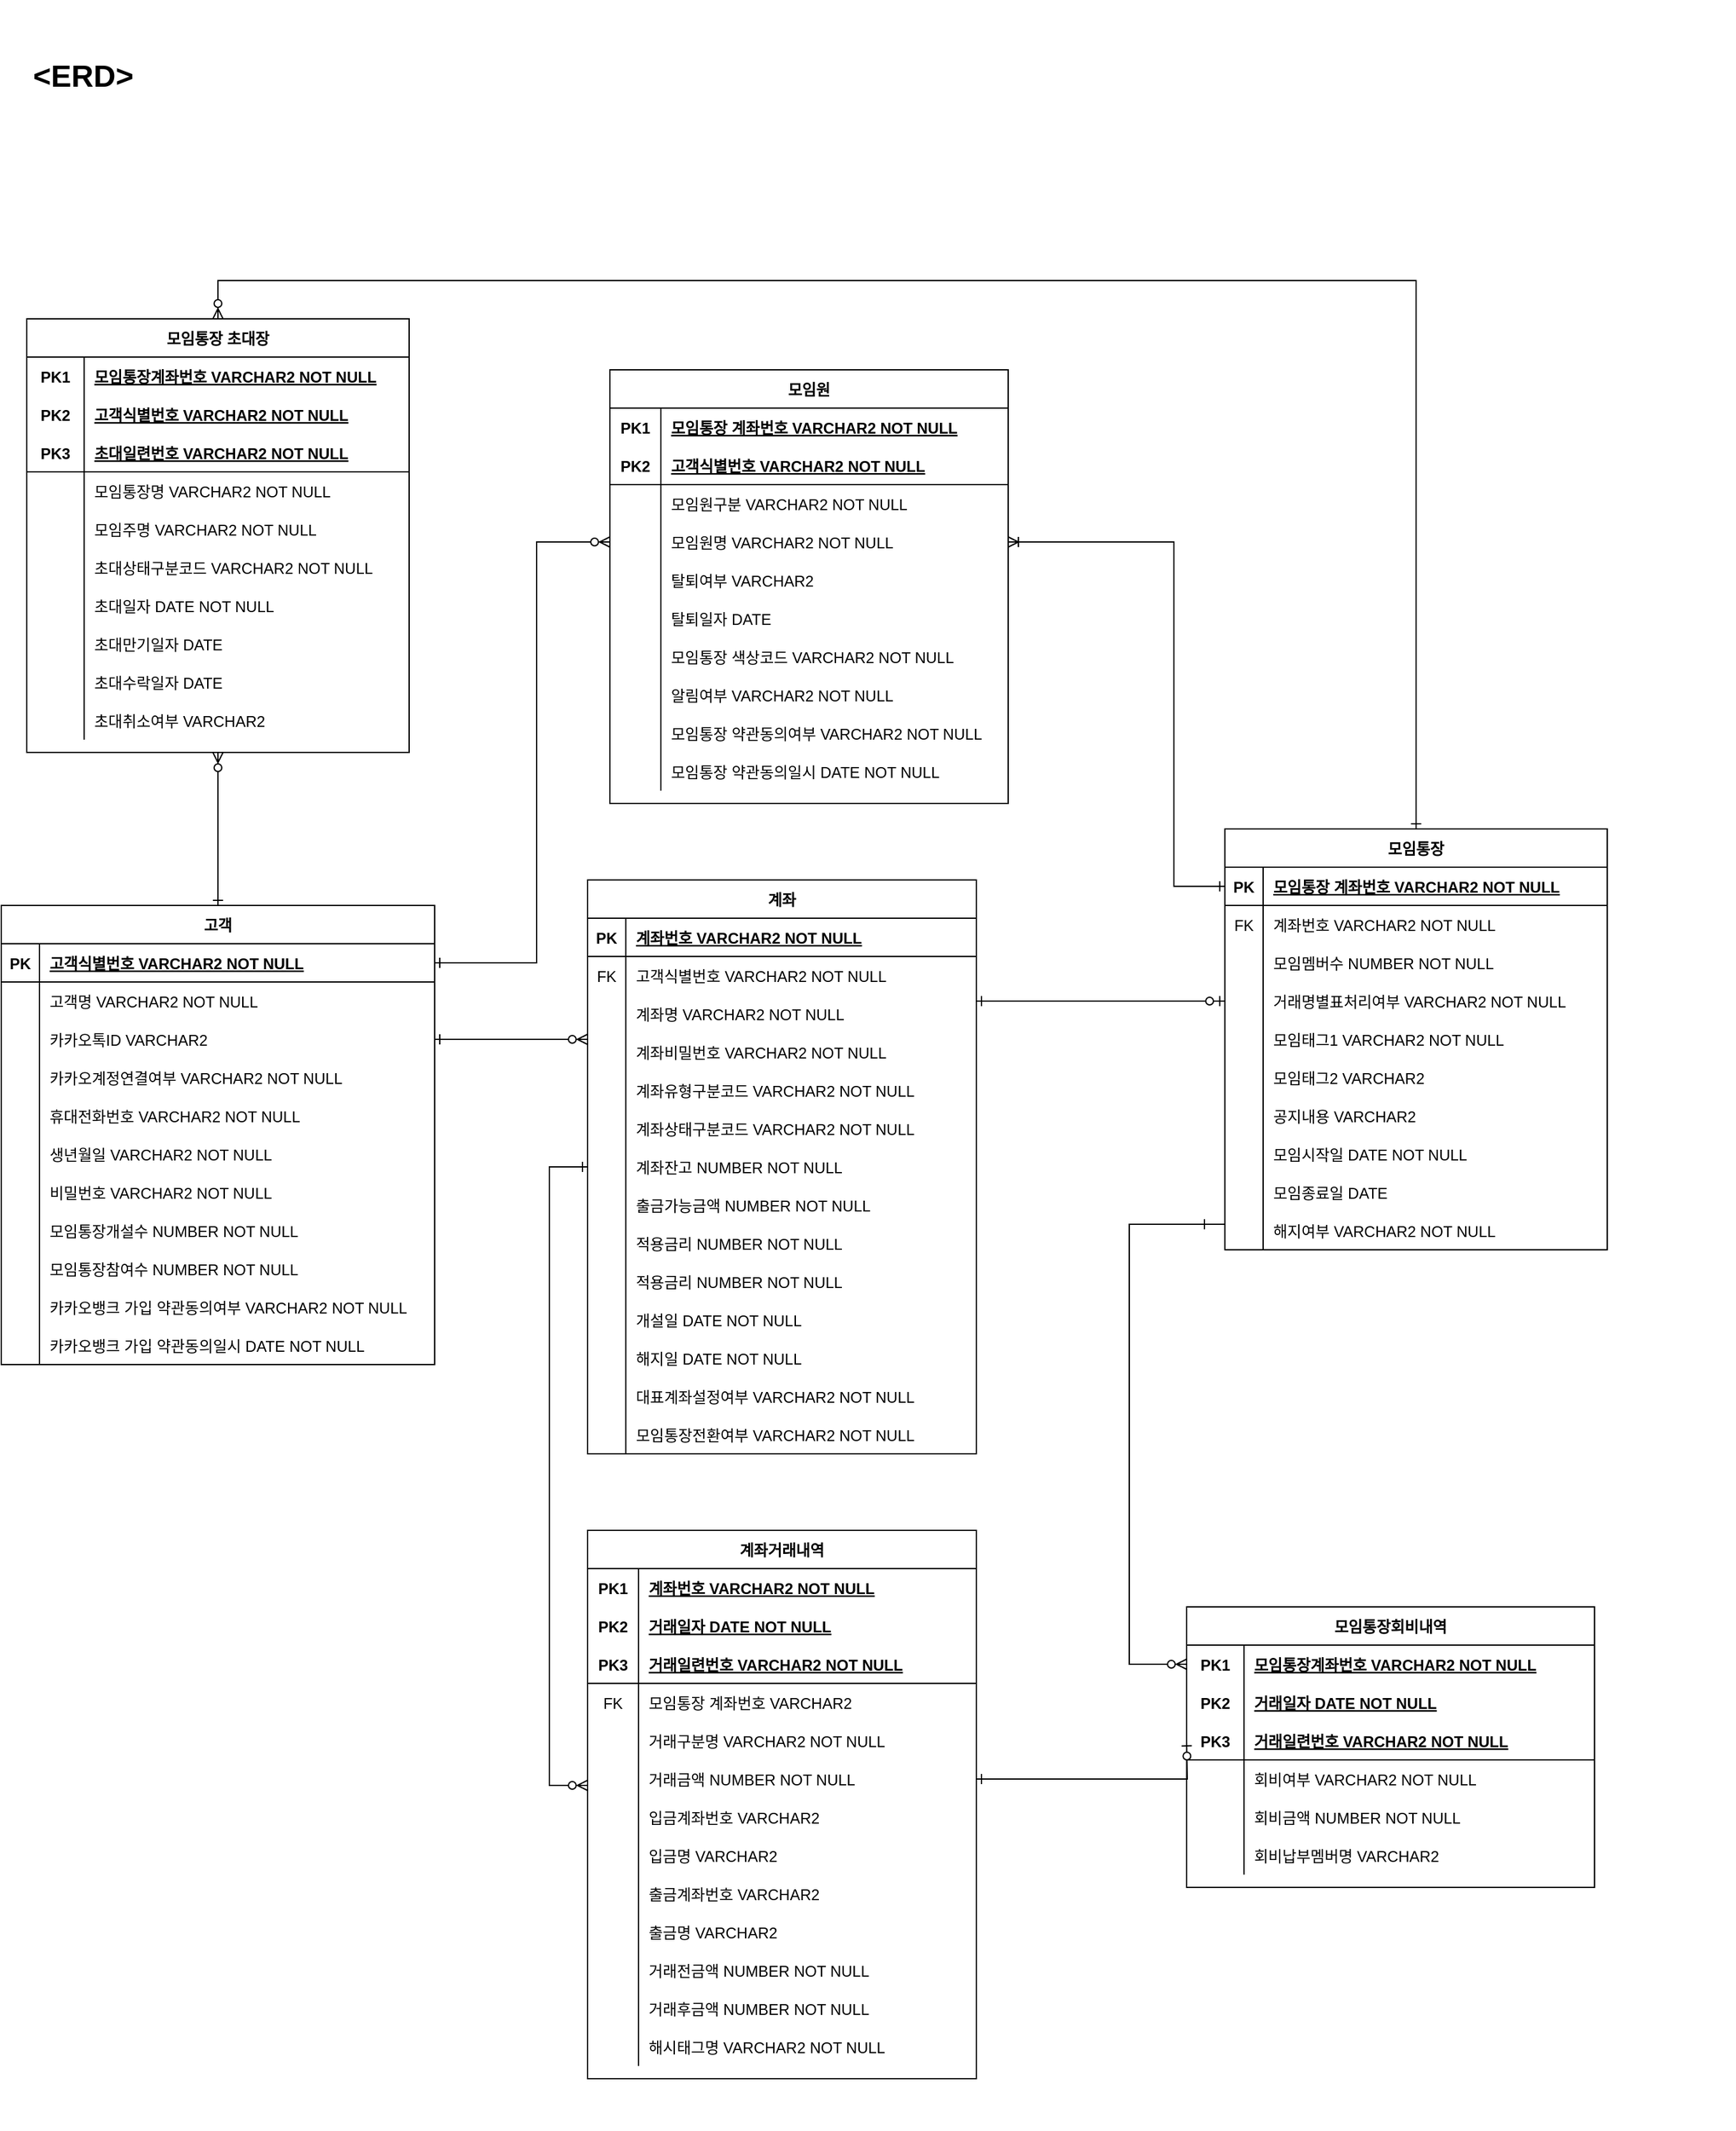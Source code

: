 <mxfile version="14.2.9" type="github">
  <diagram id="R2lEEEUBdFMjLlhIrx00" name="erd">
    <mxGraphModel dx="1580" dy="844" grid="1" gridSize="10" guides="1" tooltips="1" connect="1" arrows="1" fold="1" page="1" pageScale="1" pageWidth="850" pageHeight="1100" math="0" shadow="0" extFonts="Permanent Marker^https://fonts.googleapis.com/css?family=Permanent+Marker">
      <root>
        <mxCell id="0" />
        <mxCell id="1" parent="0" />
        <mxCell id="C-vyLk0tnHw3VtMMgP7b-1" value="" style="endArrow=ERzeroToMany;startArrow=ERone;endFill=1;startFill=0;exitX=1;exitY=0.5;exitDx=0;exitDy=0;rounded=0;" parent="1" source="C-vyLk0tnHw3VtMMgP7b-27" edge="1">
          <mxGeometry width="100" height="100" relative="1" as="geometry">
            <mxPoint x="510" y="1290" as="sourcePoint" />
            <mxPoint x="660" y="975" as="targetPoint" />
          </mxGeometry>
        </mxCell>
        <mxCell id="C-vyLk0tnHw3VtMMgP7b-12" value="" style="endArrow=ERzeroToOne;startArrow=ERone;endFill=1;startFill=0;rounded=0;" parent="1" target="C-vyLk0tnHw3VtMMgP7b-20" edge="1">
          <mxGeometry width="100" height="100" relative="1" as="geometry">
            <mxPoint x="965" y="945" as="sourcePoint" />
            <mxPoint x="630" y="775" as="targetPoint" />
          </mxGeometry>
        </mxCell>
        <mxCell id="C-vyLk0tnHw3VtMMgP7b-2" value="계좌" style="shape=table;startSize=30;container=1;collapsible=1;childLayout=tableLayout;fixedRows=1;rowLines=0;fontStyle=1;align=center;resizeLast=1;" parent="1" vertex="1">
          <mxGeometry x="660" y="850" width="305" height="450" as="geometry" />
        </mxCell>
        <mxCell id="C-vyLk0tnHw3VtMMgP7b-3" value="" style="shape=partialRectangle;collapsible=0;dropTarget=0;pointerEvents=0;fillColor=none;points=[[0,0.5],[1,0.5]];portConstraint=eastwest;top=0;left=0;right=0;bottom=1;" parent="C-vyLk0tnHw3VtMMgP7b-2" vertex="1">
          <mxGeometry y="30" width="305" height="30" as="geometry" />
        </mxCell>
        <mxCell id="C-vyLk0tnHw3VtMMgP7b-4" value="PK" style="shape=partialRectangle;overflow=hidden;connectable=0;fillColor=none;top=0;left=0;bottom=0;right=0;fontStyle=1;" parent="C-vyLk0tnHw3VtMMgP7b-3" vertex="1">
          <mxGeometry width="30" height="30" as="geometry" />
        </mxCell>
        <mxCell id="C-vyLk0tnHw3VtMMgP7b-5" value="계좌번호 VARCHAR2 NOT NULL " style="shape=partialRectangle;overflow=hidden;connectable=0;fillColor=none;top=0;left=0;bottom=0;right=0;align=left;spacingLeft=6;fontStyle=5;" parent="C-vyLk0tnHw3VtMMgP7b-3" vertex="1">
          <mxGeometry x="30" width="275" height="30" as="geometry" />
        </mxCell>
        <mxCell id="C-vyLk0tnHw3VtMMgP7b-6" value="" style="shape=partialRectangle;collapsible=0;dropTarget=0;pointerEvents=0;fillColor=none;points=[[0,0.5],[1,0.5]];portConstraint=eastwest;top=0;left=0;right=0;bottom=0;" parent="C-vyLk0tnHw3VtMMgP7b-2" vertex="1">
          <mxGeometry y="60" width="305" height="30" as="geometry" />
        </mxCell>
        <mxCell id="C-vyLk0tnHw3VtMMgP7b-7" value="FK" style="shape=partialRectangle;overflow=hidden;connectable=0;fillColor=none;top=0;left=0;bottom=0;right=0;" parent="C-vyLk0tnHw3VtMMgP7b-6" vertex="1">
          <mxGeometry width="30" height="30" as="geometry" />
        </mxCell>
        <mxCell id="C-vyLk0tnHw3VtMMgP7b-8" value="고객식별번호 VARCHAR2 NOT NULL" style="shape=partialRectangle;overflow=hidden;connectable=0;fillColor=none;top=0;left=0;bottom=0;right=0;align=left;spacingLeft=6;" parent="C-vyLk0tnHw3VtMMgP7b-6" vertex="1">
          <mxGeometry x="30" width="275" height="30" as="geometry" />
        </mxCell>
        <mxCell id="C-vyLk0tnHw3VtMMgP7b-9" value="" style="shape=partialRectangle;collapsible=0;dropTarget=0;pointerEvents=0;fillColor=none;points=[[0,0.5],[1,0.5]];portConstraint=eastwest;top=0;left=0;right=0;bottom=0;" parent="C-vyLk0tnHw3VtMMgP7b-2" vertex="1">
          <mxGeometry y="90" width="305" height="30" as="geometry" />
        </mxCell>
        <mxCell id="C-vyLk0tnHw3VtMMgP7b-10" value="" style="shape=partialRectangle;overflow=hidden;connectable=0;fillColor=none;top=0;left=0;bottom=0;right=0;" parent="C-vyLk0tnHw3VtMMgP7b-9" vertex="1">
          <mxGeometry width="30" height="30" as="geometry" />
        </mxCell>
        <mxCell id="C-vyLk0tnHw3VtMMgP7b-11" value="계좌명 VARCHAR2 NOT NULL" style="shape=partialRectangle;overflow=hidden;connectable=0;fillColor=none;top=0;left=0;bottom=0;right=0;align=left;spacingLeft=6;" parent="C-vyLk0tnHw3VtMMgP7b-9" vertex="1">
          <mxGeometry x="30" width="275" height="30" as="geometry" />
        </mxCell>
        <mxCell id="jqLhDBRoBaArQTaySHSf-8" value="" style="shape=partialRectangle;collapsible=0;dropTarget=0;pointerEvents=0;fillColor=none;points=[[0,0.5],[1,0.5]];portConstraint=eastwest;top=0;left=0;right=0;bottom=0;" parent="C-vyLk0tnHw3VtMMgP7b-2" vertex="1">
          <mxGeometry y="120" width="305" height="30" as="geometry" />
        </mxCell>
        <mxCell id="jqLhDBRoBaArQTaySHSf-9" value="" style="shape=partialRectangle;overflow=hidden;connectable=0;fillColor=none;top=0;left=0;bottom=0;right=0;" parent="jqLhDBRoBaArQTaySHSf-8" vertex="1">
          <mxGeometry width="30" height="30" as="geometry" />
        </mxCell>
        <mxCell id="jqLhDBRoBaArQTaySHSf-10" value="계좌비밀번호 VARCHAR2 NOT NULL" style="shape=partialRectangle;overflow=hidden;connectable=0;fillColor=none;top=0;left=0;bottom=0;right=0;align=left;spacingLeft=6;" parent="jqLhDBRoBaArQTaySHSf-8" vertex="1">
          <mxGeometry x="30" width="275" height="30" as="geometry" />
        </mxCell>
        <mxCell id="jqLhDBRoBaArQTaySHSf-11" value="" style="shape=partialRectangle;collapsible=0;dropTarget=0;pointerEvents=0;fillColor=none;points=[[0,0.5],[1,0.5]];portConstraint=eastwest;top=0;left=0;right=0;bottom=0;" parent="C-vyLk0tnHw3VtMMgP7b-2" vertex="1">
          <mxGeometry y="150" width="305" height="30" as="geometry" />
        </mxCell>
        <mxCell id="jqLhDBRoBaArQTaySHSf-12" value="" style="shape=partialRectangle;overflow=hidden;connectable=0;fillColor=none;top=0;left=0;bottom=0;right=0;" parent="jqLhDBRoBaArQTaySHSf-11" vertex="1">
          <mxGeometry width="30" height="30" as="geometry" />
        </mxCell>
        <mxCell id="jqLhDBRoBaArQTaySHSf-13" value="계좌유형구분코드 VARCHAR2 NOT NULL" style="shape=partialRectangle;overflow=hidden;connectable=0;fillColor=none;top=0;left=0;bottom=0;right=0;align=left;spacingLeft=6;" parent="jqLhDBRoBaArQTaySHSf-11" vertex="1">
          <mxGeometry x="30" width="275" height="30" as="geometry" />
        </mxCell>
        <mxCell id="FzfqaLQT0lT8E0eIJGG3-11" value="" style="shape=partialRectangle;collapsible=0;dropTarget=0;pointerEvents=0;fillColor=none;points=[[0,0.5],[1,0.5]];portConstraint=eastwest;top=0;left=0;right=0;bottom=0;" vertex="1" parent="C-vyLk0tnHw3VtMMgP7b-2">
          <mxGeometry y="180" width="305" height="30" as="geometry" />
        </mxCell>
        <mxCell id="FzfqaLQT0lT8E0eIJGG3-12" value="" style="shape=partialRectangle;overflow=hidden;connectable=0;fillColor=none;top=0;left=0;bottom=0;right=0;" vertex="1" parent="FzfqaLQT0lT8E0eIJGG3-11">
          <mxGeometry width="30" height="30" as="geometry" />
        </mxCell>
        <mxCell id="FzfqaLQT0lT8E0eIJGG3-13" value="계좌상태구분코드 VARCHAR2 NOT NULL" style="shape=partialRectangle;overflow=hidden;connectable=0;fillColor=none;top=0;left=0;bottom=0;right=0;align=left;spacingLeft=6;" vertex="1" parent="FzfqaLQT0lT8E0eIJGG3-11">
          <mxGeometry x="30" width="275" height="30" as="geometry" />
        </mxCell>
        <mxCell id="jqLhDBRoBaArQTaySHSf-14" value="" style="shape=partialRectangle;collapsible=0;dropTarget=0;pointerEvents=0;fillColor=none;points=[[0,0.5],[1,0.5]];portConstraint=eastwest;top=0;left=0;right=0;bottom=0;" parent="C-vyLk0tnHw3VtMMgP7b-2" vertex="1">
          <mxGeometry y="210" width="305" height="30" as="geometry" />
        </mxCell>
        <mxCell id="jqLhDBRoBaArQTaySHSf-15" value="" style="shape=partialRectangle;overflow=hidden;connectable=0;fillColor=none;top=0;left=0;bottom=0;right=0;" parent="jqLhDBRoBaArQTaySHSf-14" vertex="1">
          <mxGeometry width="30" height="30" as="geometry" />
        </mxCell>
        <mxCell id="jqLhDBRoBaArQTaySHSf-16" value="계좌잔고 NUMBER NOT NULL" style="shape=partialRectangle;overflow=hidden;connectable=0;fillColor=none;top=0;left=0;bottom=0;right=0;align=left;spacingLeft=6;" parent="jqLhDBRoBaArQTaySHSf-14" vertex="1">
          <mxGeometry x="30" width="275" height="30" as="geometry" />
        </mxCell>
        <mxCell id="jqLhDBRoBaArQTaySHSf-17" value="" style="shape=partialRectangle;collapsible=0;dropTarget=0;pointerEvents=0;fillColor=none;points=[[0,0.5],[1,0.5]];portConstraint=eastwest;top=0;left=0;right=0;bottom=0;" parent="C-vyLk0tnHw3VtMMgP7b-2" vertex="1">
          <mxGeometry y="240" width="305" height="30" as="geometry" />
        </mxCell>
        <mxCell id="jqLhDBRoBaArQTaySHSf-18" value="" style="shape=partialRectangle;overflow=hidden;connectable=0;fillColor=none;top=0;left=0;bottom=0;right=0;" parent="jqLhDBRoBaArQTaySHSf-17" vertex="1">
          <mxGeometry width="30" height="30" as="geometry" />
        </mxCell>
        <mxCell id="jqLhDBRoBaArQTaySHSf-19" value="출금가능금액 NUMBER NOT NULL" style="shape=partialRectangle;overflow=hidden;connectable=0;fillColor=none;top=0;left=0;bottom=0;right=0;align=left;spacingLeft=6;" parent="jqLhDBRoBaArQTaySHSf-17" vertex="1">
          <mxGeometry x="30" width="275" height="30" as="geometry" />
        </mxCell>
        <mxCell id="7VZ3B-IULYvXN-u6Excx-1" value="" style="shape=partialRectangle;collapsible=0;dropTarget=0;pointerEvents=0;fillColor=none;points=[[0,0.5],[1,0.5]];portConstraint=eastwest;top=0;left=0;right=0;bottom=0;" parent="C-vyLk0tnHw3VtMMgP7b-2" vertex="1">
          <mxGeometry y="270" width="305" height="30" as="geometry" />
        </mxCell>
        <mxCell id="7VZ3B-IULYvXN-u6Excx-2" value="" style="shape=partialRectangle;overflow=hidden;connectable=0;fillColor=none;top=0;left=0;bottom=0;right=0;" parent="7VZ3B-IULYvXN-u6Excx-1" vertex="1">
          <mxGeometry width="30" height="30" as="geometry" />
        </mxCell>
        <mxCell id="7VZ3B-IULYvXN-u6Excx-3" value="적용금리 NUMBER NOT NULL" style="shape=partialRectangle;overflow=hidden;connectable=0;fillColor=none;top=0;left=0;bottom=0;right=0;align=left;spacingLeft=6;" parent="7VZ3B-IULYvXN-u6Excx-1" vertex="1">
          <mxGeometry x="30" width="275" height="30" as="geometry" />
        </mxCell>
        <mxCell id="jqLhDBRoBaArQTaySHSf-20" value="" style="shape=partialRectangle;collapsible=0;dropTarget=0;pointerEvents=0;fillColor=none;points=[[0,0.5],[1,0.5]];portConstraint=eastwest;top=0;left=0;right=0;bottom=0;" parent="C-vyLk0tnHw3VtMMgP7b-2" vertex="1">
          <mxGeometry y="300" width="305" height="30" as="geometry" />
        </mxCell>
        <mxCell id="jqLhDBRoBaArQTaySHSf-21" value="" style="shape=partialRectangle;overflow=hidden;connectable=0;fillColor=none;top=0;left=0;bottom=0;right=0;" parent="jqLhDBRoBaArQTaySHSf-20" vertex="1">
          <mxGeometry width="30" height="30" as="geometry" />
        </mxCell>
        <mxCell id="jqLhDBRoBaArQTaySHSf-22" value="적용금리 NUMBER NOT NULL" style="shape=partialRectangle;overflow=hidden;connectable=0;fillColor=none;top=0;left=0;bottom=0;right=0;align=left;spacingLeft=6;" parent="jqLhDBRoBaArQTaySHSf-20" vertex="1">
          <mxGeometry x="30" width="275" height="30" as="geometry" />
        </mxCell>
        <mxCell id="jqLhDBRoBaArQTaySHSf-23" value="" style="shape=partialRectangle;collapsible=0;dropTarget=0;pointerEvents=0;fillColor=none;points=[[0,0.5],[1,0.5]];portConstraint=eastwest;top=0;left=0;right=0;bottom=0;" parent="C-vyLk0tnHw3VtMMgP7b-2" vertex="1">
          <mxGeometry y="330" width="305" height="30" as="geometry" />
        </mxCell>
        <mxCell id="jqLhDBRoBaArQTaySHSf-24" value="" style="shape=partialRectangle;overflow=hidden;connectable=0;fillColor=none;top=0;left=0;bottom=0;right=0;" parent="jqLhDBRoBaArQTaySHSf-23" vertex="1">
          <mxGeometry width="30" height="30" as="geometry" />
        </mxCell>
        <mxCell id="jqLhDBRoBaArQTaySHSf-25" value="개설일 DATE NOT NULL" style="shape=partialRectangle;overflow=hidden;connectable=0;fillColor=none;top=0;left=0;bottom=0;right=0;align=left;spacingLeft=6;" parent="jqLhDBRoBaArQTaySHSf-23" vertex="1">
          <mxGeometry x="30" width="275" height="30" as="geometry" />
        </mxCell>
        <mxCell id="jqLhDBRoBaArQTaySHSf-29" value="" style="shape=partialRectangle;collapsible=0;dropTarget=0;pointerEvents=0;fillColor=none;points=[[0,0.5],[1,0.5]];portConstraint=eastwest;top=0;left=0;right=0;bottom=0;" parent="C-vyLk0tnHw3VtMMgP7b-2" vertex="1">
          <mxGeometry y="360" width="305" height="30" as="geometry" />
        </mxCell>
        <mxCell id="jqLhDBRoBaArQTaySHSf-30" value="" style="shape=partialRectangle;overflow=hidden;connectable=0;fillColor=none;top=0;left=0;bottom=0;right=0;" parent="jqLhDBRoBaArQTaySHSf-29" vertex="1">
          <mxGeometry width="30" height="30" as="geometry" />
        </mxCell>
        <mxCell id="jqLhDBRoBaArQTaySHSf-31" value="해지일 DATE NOT NULL" style="shape=partialRectangle;overflow=hidden;connectable=0;fillColor=none;top=0;left=0;bottom=0;right=0;align=left;spacingLeft=6;" parent="jqLhDBRoBaArQTaySHSf-29" vertex="1">
          <mxGeometry x="30" width="275" height="30" as="geometry" />
        </mxCell>
        <mxCell id="jqLhDBRoBaArQTaySHSf-32" value="" style="shape=partialRectangle;collapsible=0;dropTarget=0;pointerEvents=0;fillColor=none;points=[[0,0.5],[1,0.5]];portConstraint=eastwest;top=0;left=0;right=0;bottom=0;" parent="C-vyLk0tnHw3VtMMgP7b-2" vertex="1">
          <mxGeometry y="390" width="305" height="30" as="geometry" />
        </mxCell>
        <mxCell id="jqLhDBRoBaArQTaySHSf-33" value="" style="shape=partialRectangle;overflow=hidden;connectable=0;fillColor=none;top=0;left=0;bottom=0;right=0;" parent="jqLhDBRoBaArQTaySHSf-32" vertex="1">
          <mxGeometry width="30" height="30" as="geometry" />
        </mxCell>
        <mxCell id="jqLhDBRoBaArQTaySHSf-34" value="대표계좌설정여부 VARCHAR2 NOT NULL" style="shape=partialRectangle;overflow=hidden;connectable=0;fillColor=none;top=0;left=0;bottom=0;right=0;align=left;spacingLeft=6;" parent="jqLhDBRoBaArQTaySHSf-32" vertex="1">
          <mxGeometry x="30" width="275" height="30" as="geometry" />
        </mxCell>
        <mxCell id="jqLhDBRoBaArQTaySHSf-26" value="" style="shape=partialRectangle;collapsible=0;dropTarget=0;pointerEvents=0;fillColor=none;points=[[0,0.5],[1,0.5]];portConstraint=eastwest;top=0;left=0;right=0;bottom=0;" parent="C-vyLk0tnHw3VtMMgP7b-2" vertex="1">
          <mxGeometry y="420" width="305" height="30" as="geometry" />
        </mxCell>
        <mxCell id="jqLhDBRoBaArQTaySHSf-27" value="" style="shape=partialRectangle;overflow=hidden;connectable=0;fillColor=none;top=0;left=0;bottom=0;right=0;" parent="jqLhDBRoBaArQTaySHSf-26" vertex="1">
          <mxGeometry width="30" height="30" as="geometry" />
        </mxCell>
        <mxCell id="jqLhDBRoBaArQTaySHSf-28" value="모임통장전환여부 VARCHAR2 NOT NULL" style="shape=partialRectangle;overflow=hidden;connectable=0;fillColor=none;top=0;left=0;bottom=0;right=0;align=left;spacingLeft=6;" parent="jqLhDBRoBaArQTaySHSf-26" vertex="1">
          <mxGeometry x="30" width="275" height="30" as="geometry" />
        </mxCell>
        <mxCell id="C-vyLk0tnHw3VtMMgP7b-13" value="모임통장" style="shape=table;startSize=30;container=1;collapsible=1;childLayout=tableLayout;fixedRows=1;rowLines=0;fontStyle=1;align=center;resizeLast=1;" parent="1" vertex="1">
          <mxGeometry x="1160" y="810" width="300" height="330" as="geometry" />
        </mxCell>
        <mxCell id="C-vyLk0tnHw3VtMMgP7b-14" value="" style="shape=partialRectangle;collapsible=0;dropTarget=0;pointerEvents=0;fillColor=none;points=[[0,0.5],[1,0.5]];portConstraint=eastwest;top=0;left=0;right=0;bottom=1;" parent="C-vyLk0tnHw3VtMMgP7b-13" vertex="1">
          <mxGeometry y="30" width="300" height="30" as="geometry" />
        </mxCell>
        <mxCell id="C-vyLk0tnHw3VtMMgP7b-15" value="PK" style="shape=partialRectangle;overflow=hidden;connectable=0;fillColor=none;top=0;left=0;bottom=0;right=0;fontStyle=1;" parent="C-vyLk0tnHw3VtMMgP7b-14" vertex="1">
          <mxGeometry width="30" height="30" as="geometry" />
        </mxCell>
        <mxCell id="C-vyLk0tnHw3VtMMgP7b-16" value="모임통장 계좌번호 VARCHAR2 NOT NULL " style="shape=partialRectangle;overflow=hidden;connectable=0;fillColor=none;top=0;left=0;bottom=0;right=0;align=left;spacingLeft=6;fontStyle=5;" parent="C-vyLk0tnHw3VtMMgP7b-14" vertex="1">
          <mxGeometry x="30" width="270" height="30" as="geometry" />
        </mxCell>
        <mxCell id="C-vyLk0tnHw3VtMMgP7b-17" value="" style="shape=partialRectangle;collapsible=0;dropTarget=0;pointerEvents=0;fillColor=none;points=[[0,0.5],[1,0.5]];portConstraint=eastwest;top=0;left=0;right=0;bottom=0;" parent="C-vyLk0tnHw3VtMMgP7b-13" vertex="1">
          <mxGeometry y="60" width="300" height="30" as="geometry" />
        </mxCell>
        <mxCell id="C-vyLk0tnHw3VtMMgP7b-18" value="FK" style="shape=partialRectangle;overflow=hidden;connectable=0;fillColor=none;top=0;left=0;bottom=0;right=0;" parent="C-vyLk0tnHw3VtMMgP7b-17" vertex="1">
          <mxGeometry width="30" height="30" as="geometry" />
        </mxCell>
        <mxCell id="C-vyLk0tnHw3VtMMgP7b-19" value="계좌번호 VARCHAR2 NOT NULL" style="shape=partialRectangle;overflow=hidden;connectable=0;fillColor=none;top=0;left=0;bottom=0;right=0;align=left;spacingLeft=6;" parent="C-vyLk0tnHw3VtMMgP7b-17" vertex="1">
          <mxGeometry x="30" width="270" height="30" as="geometry" />
        </mxCell>
        <mxCell id="4kZ1tZv2CZHf45DVoTQw-39" value="" style="shape=partialRectangle;collapsible=0;dropTarget=0;pointerEvents=0;fillColor=none;points=[[0,0.5],[1,0.5]];portConstraint=eastwest;top=0;left=0;right=0;bottom=0;" parent="C-vyLk0tnHw3VtMMgP7b-13" vertex="1">
          <mxGeometry y="90" width="300" height="30" as="geometry" />
        </mxCell>
        <mxCell id="4kZ1tZv2CZHf45DVoTQw-40" value="" style="shape=partialRectangle;overflow=hidden;connectable=0;fillColor=none;top=0;left=0;bottom=0;right=0;" parent="4kZ1tZv2CZHf45DVoTQw-39" vertex="1">
          <mxGeometry width="30" height="30" as="geometry" />
        </mxCell>
        <mxCell id="4kZ1tZv2CZHf45DVoTQw-41" value="모임멤버수 NUMBER NOT NULL" style="shape=partialRectangle;overflow=hidden;connectable=0;fillColor=none;top=0;left=0;bottom=0;right=0;align=left;spacingLeft=6;" parent="4kZ1tZv2CZHf45DVoTQw-39" vertex="1">
          <mxGeometry x="30" width="270" height="30" as="geometry" />
        </mxCell>
        <mxCell id="C-vyLk0tnHw3VtMMgP7b-20" value="" style="shape=partialRectangle;collapsible=0;dropTarget=0;pointerEvents=0;fillColor=none;points=[[0,0.5],[1,0.5]];portConstraint=eastwest;top=0;left=0;right=0;bottom=0;" parent="C-vyLk0tnHw3VtMMgP7b-13" vertex="1">
          <mxGeometry y="120" width="300" height="30" as="geometry" />
        </mxCell>
        <mxCell id="C-vyLk0tnHw3VtMMgP7b-21" value="" style="shape=partialRectangle;overflow=hidden;connectable=0;fillColor=none;top=0;left=0;bottom=0;right=0;" parent="C-vyLk0tnHw3VtMMgP7b-20" vertex="1">
          <mxGeometry width="30" height="30" as="geometry" />
        </mxCell>
        <mxCell id="C-vyLk0tnHw3VtMMgP7b-22" value="거래명별표처리여부 VARCHAR2 NOT NULL" style="shape=partialRectangle;overflow=hidden;connectable=0;fillColor=none;top=0;left=0;bottom=0;right=0;align=left;spacingLeft=6;" parent="C-vyLk0tnHw3VtMMgP7b-20" vertex="1">
          <mxGeometry x="30" width="270" height="30" as="geometry" />
        </mxCell>
        <mxCell id="jqLhDBRoBaArQTaySHSf-35" value="" style="shape=partialRectangle;collapsible=0;dropTarget=0;pointerEvents=0;fillColor=none;points=[[0,0.5],[1,0.5]];portConstraint=eastwest;top=0;left=0;right=0;bottom=0;" parent="C-vyLk0tnHw3VtMMgP7b-13" vertex="1">
          <mxGeometry y="150" width="300" height="30" as="geometry" />
        </mxCell>
        <mxCell id="jqLhDBRoBaArQTaySHSf-36" value="" style="shape=partialRectangle;overflow=hidden;connectable=0;fillColor=none;top=0;left=0;bottom=0;right=0;" parent="jqLhDBRoBaArQTaySHSf-35" vertex="1">
          <mxGeometry width="30" height="30" as="geometry" />
        </mxCell>
        <mxCell id="jqLhDBRoBaArQTaySHSf-37" value="모임태그1 VARCHAR2 NOT NULL" style="shape=partialRectangle;overflow=hidden;connectable=0;fillColor=none;top=0;left=0;bottom=0;right=0;align=left;spacingLeft=6;" parent="jqLhDBRoBaArQTaySHSf-35" vertex="1">
          <mxGeometry x="30" width="270" height="30" as="geometry" />
        </mxCell>
        <mxCell id="jqLhDBRoBaArQTaySHSf-38" value="" style="shape=partialRectangle;collapsible=0;dropTarget=0;pointerEvents=0;fillColor=none;points=[[0,0.5],[1,0.5]];portConstraint=eastwest;top=0;left=0;right=0;bottom=0;" parent="C-vyLk0tnHw3VtMMgP7b-13" vertex="1">
          <mxGeometry y="180" width="300" height="30" as="geometry" />
        </mxCell>
        <mxCell id="jqLhDBRoBaArQTaySHSf-39" value="" style="shape=partialRectangle;overflow=hidden;connectable=0;fillColor=none;top=0;left=0;bottom=0;right=0;" parent="jqLhDBRoBaArQTaySHSf-38" vertex="1">
          <mxGeometry width="30" height="30" as="geometry" />
        </mxCell>
        <mxCell id="jqLhDBRoBaArQTaySHSf-40" value="모임태그2 VARCHAR2 " style="shape=partialRectangle;overflow=hidden;connectable=0;fillColor=none;top=0;left=0;bottom=0;right=0;align=left;spacingLeft=6;" parent="jqLhDBRoBaArQTaySHSf-38" vertex="1">
          <mxGeometry x="30" width="270" height="30" as="geometry" />
        </mxCell>
        <mxCell id="jqLhDBRoBaArQTaySHSf-44" value="" style="shape=partialRectangle;collapsible=0;dropTarget=0;pointerEvents=0;fillColor=none;points=[[0,0.5],[1,0.5]];portConstraint=eastwest;top=0;left=0;right=0;bottom=0;" parent="C-vyLk0tnHw3VtMMgP7b-13" vertex="1">
          <mxGeometry y="210" width="300" height="30" as="geometry" />
        </mxCell>
        <mxCell id="jqLhDBRoBaArQTaySHSf-45" value="" style="shape=partialRectangle;overflow=hidden;connectable=0;fillColor=none;top=0;left=0;bottom=0;right=0;" parent="jqLhDBRoBaArQTaySHSf-44" vertex="1">
          <mxGeometry width="30" height="30" as="geometry" />
        </mxCell>
        <mxCell id="jqLhDBRoBaArQTaySHSf-46" value="공지내용 VARCHAR2 " style="shape=partialRectangle;overflow=hidden;connectable=0;fillColor=none;top=0;left=0;bottom=0;right=0;align=left;spacingLeft=6;" parent="jqLhDBRoBaArQTaySHSf-44" vertex="1">
          <mxGeometry x="30" width="270" height="30" as="geometry" />
        </mxCell>
        <mxCell id="jqLhDBRoBaArQTaySHSf-47" value="" style="shape=partialRectangle;collapsible=0;dropTarget=0;pointerEvents=0;fillColor=none;points=[[0,0.5],[1,0.5]];portConstraint=eastwest;top=0;left=0;right=0;bottom=0;" parent="C-vyLk0tnHw3VtMMgP7b-13" vertex="1">
          <mxGeometry y="240" width="300" height="30" as="geometry" />
        </mxCell>
        <mxCell id="jqLhDBRoBaArQTaySHSf-48" value="" style="shape=partialRectangle;overflow=hidden;connectable=0;fillColor=none;top=0;left=0;bottom=0;right=0;" parent="jqLhDBRoBaArQTaySHSf-47" vertex="1">
          <mxGeometry width="30" height="30" as="geometry" />
        </mxCell>
        <mxCell id="jqLhDBRoBaArQTaySHSf-49" value="모임시작일 DATE NOT NULL" style="shape=partialRectangle;overflow=hidden;connectable=0;fillColor=none;top=0;left=0;bottom=0;right=0;align=left;spacingLeft=6;" parent="jqLhDBRoBaArQTaySHSf-47" vertex="1">
          <mxGeometry x="30" width="270" height="30" as="geometry" />
        </mxCell>
        <mxCell id="jqLhDBRoBaArQTaySHSf-50" value="" style="shape=partialRectangle;collapsible=0;dropTarget=0;pointerEvents=0;fillColor=none;points=[[0,0.5],[1,0.5]];portConstraint=eastwest;top=0;left=0;right=0;bottom=0;" parent="C-vyLk0tnHw3VtMMgP7b-13" vertex="1">
          <mxGeometry y="270" width="300" height="30" as="geometry" />
        </mxCell>
        <mxCell id="jqLhDBRoBaArQTaySHSf-51" value="" style="shape=partialRectangle;overflow=hidden;connectable=0;fillColor=none;top=0;left=0;bottom=0;right=0;" parent="jqLhDBRoBaArQTaySHSf-50" vertex="1">
          <mxGeometry width="30" height="30" as="geometry" />
        </mxCell>
        <mxCell id="jqLhDBRoBaArQTaySHSf-52" value="모임종료일 DATE " style="shape=partialRectangle;overflow=hidden;connectable=0;fillColor=none;top=0;left=0;bottom=0;right=0;align=left;spacingLeft=6;" parent="jqLhDBRoBaArQTaySHSf-50" vertex="1">
          <mxGeometry x="30" width="270" height="30" as="geometry" />
        </mxCell>
        <mxCell id="jqLhDBRoBaArQTaySHSf-53" value="" style="shape=partialRectangle;collapsible=0;dropTarget=0;pointerEvents=0;fillColor=none;points=[[0,0.5],[1,0.5]];portConstraint=eastwest;top=0;left=0;right=0;bottom=0;" parent="C-vyLk0tnHw3VtMMgP7b-13" vertex="1">
          <mxGeometry y="300" width="300" height="30" as="geometry" />
        </mxCell>
        <mxCell id="jqLhDBRoBaArQTaySHSf-54" value="" style="shape=partialRectangle;overflow=hidden;connectable=0;fillColor=none;top=0;left=0;bottom=0;right=0;" parent="jqLhDBRoBaArQTaySHSf-53" vertex="1">
          <mxGeometry width="30" height="30" as="geometry" />
        </mxCell>
        <mxCell id="jqLhDBRoBaArQTaySHSf-55" value="해지여부 VARCHAR2 NOT NULL" style="shape=partialRectangle;overflow=hidden;connectable=0;fillColor=none;top=0;left=0;bottom=0;right=0;align=left;spacingLeft=6;" parent="jqLhDBRoBaArQTaySHSf-53" vertex="1">
          <mxGeometry x="30" width="270" height="30" as="geometry" />
        </mxCell>
        <mxCell id="C-vyLk0tnHw3VtMMgP7b-23" value="고객" style="shape=table;startSize=30;container=1;collapsible=1;childLayout=tableLayout;fixedRows=1;rowLines=0;fontStyle=1;align=center;resizeLast=1;" parent="1" vertex="1">
          <mxGeometry x="200" y="870" width="340" height="360" as="geometry" />
        </mxCell>
        <mxCell id="C-vyLk0tnHw3VtMMgP7b-24" value="" style="shape=partialRectangle;collapsible=0;dropTarget=0;pointerEvents=0;fillColor=none;points=[[0,0.5],[1,0.5]];portConstraint=eastwest;top=0;left=0;right=0;bottom=1;" parent="C-vyLk0tnHw3VtMMgP7b-23" vertex="1">
          <mxGeometry y="30" width="340" height="30" as="geometry" />
        </mxCell>
        <mxCell id="C-vyLk0tnHw3VtMMgP7b-25" value="PK" style="shape=partialRectangle;overflow=hidden;connectable=0;fillColor=none;top=0;left=0;bottom=0;right=0;fontStyle=1;" parent="C-vyLk0tnHw3VtMMgP7b-24" vertex="1">
          <mxGeometry width="30" height="30" as="geometry" />
        </mxCell>
        <mxCell id="C-vyLk0tnHw3VtMMgP7b-26" value="고객식별번호 VARCHAR2 NOT NULL " style="shape=partialRectangle;overflow=hidden;connectable=0;fillColor=none;top=0;left=0;bottom=0;right=0;align=left;spacingLeft=6;fontStyle=5;" parent="C-vyLk0tnHw3VtMMgP7b-24" vertex="1">
          <mxGeometry x="30" width="310" height="30" as="geometry" />
        </mxCell>
        <mxCell id="jqLhDBRoBaArQTaySHSf-41" value="" style="shape=partialRectangle;collapsible=0;dropTarget=0;pointerEvents=0;fillColor=none;points=[[0,0.5],[1,0.5]];portConstraint=eastwest;top=0;left=0;right=0;bottom=0;" parent="C-vyLk0tnHw3VtMMgP7b-23" vertex="1">
          <mxGeometry y="60" width="340" height="30" as="geometry" />
        </mxCell>
        <mxCell id="jqLhDBRoBaArQTaySHSf-42" value="" style="shape=partialRectangle;overflow=hidden;connectable=0;fillColor=none;top=0;left=0;bottom=0;right=0;" parent="jqLhDBRoBaArQTaySHSf-41" vertex="1">
          <mxGeometry width="30" height="30" as="geometry" />
        </mxCell>
        <mxCell id="jqLhDBRoBaArQTaySHSf-43" value="고객명 VARCHAR2 NOT NULL" style="shape=partialRectangle;overflow=hidden;connectable=0;fillColor=none;top=0;left=0;bottom=0;right=0;align=left;spacingLeft=6;" parent="jqLhDBRoBaArQTaySHSf-41" vertex="1">
          <mxGeometry x="30" width="310" height="30" as="geometry" />
        </mxCell>
        <mxCell id="C-vyLk0tnHw3VtMMgP7b-27" value="" style="shape=partialRectangle;collapsible=0;dropTarget=0;pointerEvents=0;fillColor=none;points=[[0,0.5],[1,0.5]];portConstraint=eastwest;top=0;left=0;right=0;bottom=0;" parent="C-vyLk0tnHw3VtMMgP7b-23" vertex="1">
          <mxGeometry y="90" width="340" height="30" as="geometry" />
        </mxCell>
        <mxCell id="C-vyLk0tnHw3VtMMgP7b-28" value="" style="shape=partialRectangle;overflow=hidden;connectable=0;fillColor=none;top=0;left=0;bottom=0;right=0;" parent="C-vyLk0tnHw3VtMMgP7b-27" vertex="1">
          <mxGeometry width="30" height="30" as="geometry" />
        </mxCell>
        <mxCell id="C-vyLk0tnHw3VtMMgP7b-29" value="카카오톡ID VARCHAR2" style="shape=partialRectangle;overflow=hidden;connectable=0;fillColor=none;top=0;left=0;bottom=0;right=0;align=left;spacingLeft=6;" parent="C-vyLk0tnHw3VtMMgP7b-27" vertex="1">
          <mxGeometry x="30" width="310" height="30" as="geometry" />
        </mxCell>
        <mxCell id="FzfqaLQT0lT8E0eIJGG3-18" value="" style="shape=partialRectangle;collapsible=0;dropTarget=0;pointerEvents=0;fillColor=none;points=[[0,0.5],[1,0.5]];portConstraint=eastwest;top=0;left=0;right=0;bottom=0;" vertex="1" parent="C-vyLk0tnHw3VtMMgP7b-23">
          <mxGeometry y="120" width="340" height="30" as="geometry" />
        </mxCell>
        <mxCell id="FzfqaLQT0lT8E0eIJGG3-19" value="" style="shape=partialRectangle;overflow=hidden;connectable=0;fillColor=none;top=0;left=0;bottom=0;right=0;" vertex="1" parent="FzfqaLQT0lT8E0eIJGG3-18">
          <mxGeometry width="30" height="30" as="geometry" />
        </mxCell>
        <mxCell id="FzfqaLQT0lT8E0eIJGG3-20" value="카카오계정연결여부 VARCHAR2 NOT NULL" style="shape=partialRectangle;overflow=hidden;connectable=0;fillColor=none;top=0;left=0;bottom=0;right=0;align=left;spacingLeft=6;" vertex="1" parent="FzfqaLQT0lT8E0eIJGG3-18">
          <mxGeometry x="30" width="310" height="30" as="geometry" />
        </mxCell>
        <mxCell id="jqLhDBRoBaArQTaySHSf-2" value="" style="shape=partialRectangle;collapsible=0;dropTarget=0;pointerEvents=0;fillColor=none;points=[[0,0.5],[1,0.5]];portConstraint=eastwest;top=0;left=0;right=0;bottom=0;" parent="C-vyLk0tnHw3VtMMgP7b-23" vertex="1">
          <mxGeometry y="150" width="340" height="30" as="geometry" />
        </mxCell>
        <mxCell id="jqLhDBRoBaArQTaySHSf-3" value="" style="shape=partialRectangle;overflow=hidden;connectable=0;fillColor=none;top=0;left=0;bottom=0;right=0;" parent="jqLhDBRoBaArQTaySHSf-2" vertex="1">
          <mxGeometry width="30" height="30" as="geometry" />
        </mxCell>
        <mxCell id="jqLhDBRoBaArQTaySHSf-4" value="휴대전화번호 VARCHAR2 NOT NULL" style="shape=partialRectangle;overflow=hidden;connectable=0;fillColor=none;top=0;left=0;bottom=0;right=0;align=left;spacingLeft=6;" parent="jqLhDBRoBaArQTaySHSf-2" vertex="1">
          <mxGeometry x="30" width="310" height="30" as="geometry" />
        </mxCell>
        <mxCell id="JUvRynKW4Gv56LDaJkqJ-4" value="" style="shape=partialRectangle;collapsible=0;dropTarget=0;pointerEvents=0;fillColor=none;points=[[0,0.5],[1,0.5]];portConstraint=eastwest;top=0;left=0;right=0;bottom=0;" parent="C-vyLk0tnHw3VtMMgP7b-23" vertex="1">
          <mxGeometry y="180" width="340" height="30" as="geometry" />
        </mxCell>
        <mxCell id="JUvRynKW4Gv56LDaJkqJ-5" value="" style="shape=partialRectangle;overflow=hidden;connectable=0;fillColor=none;top=0;left=0;bottom=0;right=0;" parent="JUvRynKW4Gv56LDaJkqJ-4" vertex="1">
          <mxGeometry width="30" height="30" as="geometry" />
        </mxCell>
        <mxCell id="JUvRynKW4Gv56LDaJkqJ-6" value="생년월일 VARCHAR2 NOT NULL" style="shape=partialRectangle;overflow=hidden;connectable=0;fillColor=none;top=0;left=0;bottom=0;right=0;align=left;spacingLeft=6;" parent="JUvRynKW4Gv56LDaJkqJ-4" vertex="1">
          <mxGeometry x="30" width="310" height="30" as="geometry" />
        </mxCell>
        <mxCell id="jqLhDBRoBaArQTaySHSf-5" value="" style="shape=partialRectangle;collapsible=0;dropTarget=0;pointerEvents=0;fillColor=none;points=[[0,0.5],[1,0.5]];portConstraint=eastwest;top=0;left=0;right=0;bottom=0;" parent="C-vyLk0tnHw3VtMMgP7b-23" vertex="1">
          <mxGeometry y="210" width="340" height="30" as="geometry" />
        </mxCell>
        <mxCell id="jqLhDBRoBaArQTaySHSf-6" value="" style="shape=partialRectangle;overflow=hidden;connectable=0;fillColor=none;top=0;left=0;bottom=0;right=0;" parent="jqLhDBRoBaArQTaySHSf-5" vertex="1">
          <mxGeometry width="30" height="30" as="geometry" />
        </mxCell>
        <mxCell id="jqLhDBRoBaArQTaySHSf-7" value="비밀번호 VARCHAR2 NOT NULL" style="shape=partialRectangle;overflow=hidden;connectable=0;fillColor=none;top=0;left=0;bottom=0;right=0;align=left;spacingLeft=6;" parent="jqLhDBRoBaArQTaySHSf-5" vertex="1">
          <mxGeometry x="30" width="310" height="30" as="geometry" />
        </mxCell>
        <mxCell id="4kZ1tZv2CZHf45DVoTQw-30" value="" style="shape=partialRectangle;collapsible=0;dropTarget=0;pointerEvents=0;fillColor=none;points=[[0,0.5],[1,0.5]];portConstraint=eastwest;top=0;left=0;right=0;bottom=0;" parent="C-vyLk0tnHw3VtMMgP7b-23" vertex="1">
          <mxGeometry y="240" width="340" height="30" as="geometry" />
        </mxCell>
        <mxCell id="4kZ1tZv2CZHf45DVoTQw-31" value="" style="shape=partialRectangle;overflow=hidden;connectable=0;fillColor=none;top=0;left=0;bottom=0;right=0;" parent="4kZ1tZv2CZHf45DVoTQw-30" vertex="1">
          <mxGeometry width="30" height="30" as="geometry" />
        </mxCell>
        <mxCell id="4kZ1tZv2CZHf45DVoTQw-32" value="모임통장개설수 NUMBER NOT NULL" style="shape=partialRectangle;overflow=hidden;connectable=0;fillColor=none;top=0;left=0;bottom=0;right=0;align=left;spacingLeft=6;" parent="4kZ1tZv2CZHf45DVoTQw-30" vertex="1">
          <mxGeometry x="30" width="310" height="30" as="geometry" />
        </mxCell>
        <mxCell id="4kZ1tZv2CZHf45DVoTQw-33" value="" style="shape=partialRectangle;collapsible=0;dropTarget=0;pointerEvents=0;fillColor=none;points=[[0,0.5],[1,0.5]];portConstraint=eastwest;top=0;left=0;right=0;bottom=0;" parent="C-vyLk0tnHw3VtMMgP7b-23" vertex="1">
          <mxGeometry y="270" width="340" height="30" as="geometry" />
        </mxCell>
        <mxCell id="4kZ1tZv2CZHf45DVoTQw-34" value="" style="shape=partialRectangle;overflow=hidden;connectable=0;fillColor=none;top=0;left=0;bottom=0;right=0;" parent="4kZ1tZv2CZHf45DVoTQw-33" vertex="1">
          <mxGeometry width="30" height="30" as="geometry" />
        </mxCell>
        <mxCell id="4kZ1tZv2CZHf45DVoTQw-35" value="모임통장참여수 NUMBER NOT NULL" style="shape=partialRectangle;overflow=hidden;connectable=0;fillColor=none;top=0;left=0;bottom=0;right=0;align=left;spacingLeft=6;" parent="4kZ1tZv2CZHf45DVoTQw-33" vertex="1">
          <mxGeometry x="30" width="310" height="30" as="geometry" />
        </mxCell>
        <mxCell id="OfZ1srBihN4PGDI9Twkp-2" value="" style="shape=partialRectangle;collapsible=0;dropTarget=0;pointerEvents=0;fillColor=none;points=[[0,0.5],[1,0.5]];portConstraint=eastwest;top=0;left=0;right=0;bottom=0;" parent="C-vyLk0tnHw3VtMMgP7b-23" vertex="1">
          <mxGeometry y="300" width="340" height="30" as="geometry" />
        </mxCell>
        <mxCell id="OfZ1srBihN4PGDI9Twkp-3" value="" style="shape=partialRectangle;overflow=hidden;connectable=0;fillColor=none;top=0;left=0;bottom=0;right=0;" parent="OfZ1srBihN4PGDI9Twkp-2" vertex="1">
          <mxGeometry width="30" height="30" as="geometry" />
        </mxCell>
        <mxCell id="OfZ1srBihN4PGDI9Twkp-4" value="카카오뱅크 가입 약관동의여부 VARCHAR2 NOT NULL" style="shape=partialRectangle;overflow=hidden;connectable=0;fillColor=none;top=0;left=0;bottom=0;right=0;align=left;spacingLeft=6;" parent="OfZ1srBihN4PGDI9Twkp-2" vertex="1">
          <mxGeometry x="30" width="310" height="30" as="geometry" />
        </mxCell>
        <mxCell id="OfZ1srBihN4PGDI9Twkp-18" value="" style="shape=partialRectangle;collapsible=0;dropTarget=0;pointerEvents=0;fillColor=none;points=[[0,0.5],[1,0.5]];portConstraint=eastwest;top=0;left=0;right=0;bottom=0;" parent="C-vyLk0tnHw3VtMMgP7b-23" vertex="1">
          <mxGeometry y="330" width="340" height="30" as="geometry" />
        </mxCell>
        <mxCell id="OfZ1srBihN4PGDI9Twkp-19" value="" style="shape=partialRectangle;overflow=hidden;connectable=0;fillColor=none;top=0;left=0;bottom=0;right=0;" parent="OfZ1srBihN4PGDI9Twkp-18" vertex="1">
          <mxGeometry width="30" height="30" as="geometry" />
        </mxCell>
        <mxCell id="OfZ1srBihN4PGDI9Twkp-20" value="카카오뱅크 가입 약관동의일시 DATE NOT NULL" style="shape=partialRectangle;overflow=hidden;connectable=0;fillColor=none;top=0;left=0;bottom=0;right=0;align=left;spacingLeft=6;" parent="OfZ1srBihN4PGDI9Twkp-18" vertex="1">
          <mxGeometry x="30" width="310" height="30" as="geometry" />
        </mxCell>
        <mxCell id="jqLhDBRoBaArQTaySHSf-92" value="모임원" style="shape=table;startSize=30;container=1;collapsible=1;childLayout=tableLayout;fixedRows=1;rowLines=0;fontStyle=1;align=center;resizeLast=1;" parent="1" vertex="1">
          <mxGeometry x="677.5" y="450" width="312.5" height="340" as="geometry" />
        </mxCell>
        <mxCell id="jqLhDBRoBaArQTaySHSf-93" value="" style="shape=partialRectangle;collapsible=0;dropTarget=0;pointerEvents=0;fillColor=none;top=0;left=0;bottom=0;right=0;points=[[0,0.5],[1,0.5]];portConstraint=eastwest;" parent="jqLhDBRoBaArQTaySHSf-92" vertex="1">
          <mxGeometry y="30" width="312.5" height="30" as="geometry" />
        </mxCell>
        <mxCell id="jqLhDBRoBaArQTaySHSf-94" value="PK1" style="shape=partialRectangle;connectable=0;fillColor=none;top=0;left=0;bottom=0;right=0;fontStyle=1;overflow=hidden;" parent="jqLhDBRoBaArQTaySHSf-93" vertex="1">
          <mxGeometry width="40" height="30" as="geometry" />
        </mxCell>
        <mxCell id="jqLhDBRoBaArQTaySHSf-95" value="모임통장 계좌번호 VARCHAR2 NOT NULL" style="shape=partialRectangle;connectable=0;fillColor=none;top=0;left=0;bottom=0;right=0;align=left;spacingLeft=6;fontStyle=5;overflow=hidden;" parent="jqLhDBRoBaArQTaySHSf-93" vertex="1">
          <mxGeometry x="40" width="272.5" height="30" as="geometry" />
        </mxCell>
        <mxCell id="jqLhDBRoBaArQTaySHSf-96" value="" style="shape=partialRectangle;collapsible=0;dropTarget=0;pointerEvents=0;fillColor=none;top=0;left=0;bottom=1;right=0;points=[[0,0.5],[1,0.5]];portConstraint=eastwest;" parent="jqLhDBRoBaArQTaySHSf-92" vertex="1">
          <mxGeometry y="60" width="312.5" height="30" as="geometry" />
        </mxCell>
        <mxCell id="jqLhDBRoBaArQTaySHSf-97" value="PK2" style="shape=partialRectangle;connectable=0;fillColor=none;top=0;left=0;bottom=0;right=0;fontStyle=1;overflow=hidden;" parent="jqLhDBRoBaArQTaySHSf-96" vertex="1">
          <mxGeometry width="40" height="30" as="geometry" />
        </mxCell>
        <mxCell id="jqLhDBRoBaArQTaySHSf-98" value="고객식별번호 VARCHAR2 NOT NULL" style="shape=partialRectangle;connectable=0;fillColor=none;top=0;left=0;bottom=0;right=0;align=left;spacingLeft=6;fontStyle=5;overflow=hidden;" parent="jqLhDBRoBaArQTaySHSf-96" vertex="1">
          <mxGeometry x="40" width="272.5" height="30" as="geometry" />
        </mxCell>
        <mxCell id="jqLhDBRoBaArQTaySHSf-99" value="" style="shape=partialRectangle;collapsible=0;dropTarget=0;pointerEvents=0;fillColor=none;top=0;left=0;bottom=0;right=0;points=[[0,0.5],[1,0.5]];portConstraint=eastwest;" parent="jqLhDBRoBaArQTaySHSf-92" vertex="1">
          <mxGeometry y="90" width="312.5" height="30" as="geometry" />
        </mxCell>
        <mxCell id="jqLhDBRoBaArQTaySHSf-100" value="" style="shape=partialRectangle;connectable=0;fillColor=none;top=0;left=0;bottom=0;right=0;editable=1;overflow=hidden;" parent="jqLhDBRoBaArQTaySHSf-99" vertex="1">
          <mxGeometry width="40" height="30" as="geometry" />
        </mxCell>
        <mxCell id="jqLhDBRoBaArQTaySHSf-101" value="모임원구분 VARCHAR2 NOT NULL" style="shape=partialRectangle;connectable=0;fillColor=none;top=0;left=0;bottom=0;right=0;align=left;spacingLeft=6;overflow=hidden;" parent="jqLhDBRoBaArQTaySHSf-99" vertex="1">
          <mxGeometry x="40" width="272.5" height="30" as="geometry" />
        </mxCell>
        <mxCell id="jqLhDBRoBaArQTaySHSf-132" value="" style="shape=partialRectangle;collapsible=0;dropTarget=0;pointerEvents=0;fillColor=none;top=0;left=0;bottom=0;right=0;points=[[0,0.5],[1,0.5]];portConstraint=eastwest;" parent="jqLhDBRoBaArQTaySHSf-92" vertex="1">
          <mxGeometry y="120" width="312.5" height="30" as="geometry" />
        </mxCell>
        <mxCell id="jqLhDBRoBaArQTaySHSf-133" value="" style="shape=partialRectangle;connectable=0;fillColor=none;top=0;left=0;bottom=0;right=0;editable=1;overflow=hidden;" parent="jqLhDBRoBaArQTaySHSf-132" vertex="1">
          <mxGeometry width="40" height="30" as="geometry" />
        </mxCell>
        <mxCell id="jqLhDBRoBaArQTaySHSf-134" value="모임원명 VARCHAR2 NOT NULL" style="shape=partialRectangle;connectable=0;fillColor=none;top=0;left=0;bottom=0;right=0;align=left;spacingLeft=6;overflow=hidden;" parent="jqLhDBRoBaArQTaySHSf-132" vertex="1">
          <mxGeometry x="40" width="272.5" height="30" as="geometry" />
        </mxCell>
        <mxCell id="4kZ1tZv2CZHf45DVoTQw-18" value="" style="shape=partialRectangle;collapsible=0;dropTarget=0;pointerEvents=0;fillColor=none;top=0;left=0;bottom=0;right=0;points=[[0,0.5],[1,0.5]];portConstraint=eastwest;" parent="jqLhDBRoBaArQTaySHSf-92" vertex="1">
          <mxGeometry y="150" width="312.5" height="30" as="geometry" />
        </mxCell>
        <mxCell id="4kZ1tZv2CZHf45DVoTQw-19" value="" style="shape=partialRectangle;connectable=0;fillColor=none;top=0;left=0;bottom=0;right=0;editable=1;overflow=hidden;" parent="4kZ1tZv2CZHf45DVoTQw-18" vertex="1">
          <mxGeometry width="40" height="30" as="geometry" />
        </mxCell>
        <mxCell id="4kZ1tZv2CZHf45DVoTQw-20" value="탈퇴여부 VARCHAR2 " style="shape=partialRectangle;connectable=0;fillColor=none;top=0;left=0;bottom=0;right=0;align=left;spacingLeft=6;overflow=hidden;" parent="4kZ1tZv2CZHf45DVoTQw-18" vertex="1">
          <mxGeometry x="40" width="272.5" height="30" as="geometry" />
        </mxCell>
        <mxCell id="OfZ1srBihN4PGDI9Twkp-21" value="" style="shape=partialRectangle;collapsible=0;dropTarget=0;pointerEvents=0;fillColor=none;top=0;left=0;bottom=0;right=0;points=[[0,0.5],[1,0.5]];portConstraint=eastwest;" parent="jqLhDBRoBaArQTaySHSf-92" vertex="1">
          <mxGeometry y="180" width="312.5" height="30" as="geometry" />
        </mxCell>
        <mxCell id="OfZ1srBihN4PGDI9Twkp-22" value="" style="shape=partialRectangle;connectable=0;fillColor=none;top=0;left=0;bottom=0;right=0;editable=1;overflow=hidden;" parent="OfZ1srBihN4PGDI9Twkp-21" vertex="1">
          <mxGeometry width="40" height="30" as="geometry" />
        </mxCell>
        <mxCell id="OfZ1srBihN4PGDI9Twkp-23" value="탈퇴일자 DATE" style="shape=partialRectangle;connectable=0;fillColor=none;top=0;left=0;bottom=0;right=0;align=left;spacingLeft=6;overflow=hidden;" parent="OfZ1srBihN4PGDI9Twkp-21" vertex="1">
          <mxGeometry x="40" width="272.5" height="30" as="geometry" />
        </mxCell>
        <mxCell id="jqLhDBRoBaArQTaySHSf-125" value="" style="shape=partialRectangle;collapsible=0;dropTarget=0;pointerEvents=0;fillColor=none;top=0;left=0;bottom=0;right=0;points=[[0,0.5],[1,0.5]];portConstraint=eastwest;" parent="jqLhDBRoBaArQTaySHSf-92" vertex="1">
          <mxGeometry y="210" width="312.5" height="30" as="geometry" />
        </mxCell>
        <mxCell id="jqLhDBRoBaArQTaySHSf-126" value="" style="shape=partialRectangle;connectable=0;fillColor=none;top=0;left=0;bottom=0;right=0;editable=1;overflow=hidden;" parent="jqLhDBRoBaArQTaySHSf-125" vertex="1">
          <mxGeometry width="40" height="30" as="geometry" />
        </mxCell>
        <mxCell id="jqLhDBRoBaArQTaySHSf-127" value="모임통장 색상코드 VARCHAR2 NOT NULL " style="shape=partialRectangle;connectable=0;fillColor=none;top=0;left=0;bottom=0;right=0;align=left;spacingLeft=6;overflow=hidden;" parent="jqLhDBRoBaArQTaySHSf-125" vertex="1">
          <mxGeometry x="40" width="272.5" height="30" as="geometry" />
        </mxCell>
        <mxCell id="jqLhDBRoBaArQTaySHSf-128" value="" style="shape=partialRectangle;collapsible=0;dropTarget=0;pointerEvents=0;fillColor=none;top=0;left=0;bottom=0;right=0;points=[[0,0.5],[1,0.5]];portConstraint=eastwest;" parent="jqLhDBRoBaArQTaySHSf-92" vertex="1">
          <mxGeometry y="240" width="312.5" height="30" as="geometry" />
        </mxCell>
        <mxCell id="jqLhDBRoBaArQTaySHSf-129" value="" style="shape=partialRectangle;connectable=0;fillColor=none;top=0;left=0;bottom=0;right=0;editable=1;overflow=hidden;" parent="jqLhDBRoBaArQTaySHSf-128" vertex="1">
          <mxGeometry width="40" height="30" as="geometry" />
        </mxCell>
        <mxCell id="jqLhDBRoBaArQTaySHSf-130" value="알림여부 VARCHAR2 NOT NULL " style="shape=partialRectangle;connectable=0;fillColor=none;top=0;left=0;bottom=0;right=0;align=left;spacingLeft=6;overflow=hidden;" parent="jqLhDBRoBaArQTaySHSf-128" vertex="1">
          <mxGeometry x="40" width="272.5" height="30" as="geometry" />
        </mxCell>
        <mxCell id="4kZ1tZv2CZHf45DVoTQw-24" value="" style="shape=partialRectangle;collapsible=0;dropTarget=0;pointerEvents=0;fillColor=none;top=0;left=0;bottom=0;right=0;points=[[0,0.5],[1,0.5]];portConstraint=eastwest;" parent="jqLhDBRoBaArQTaySHSf-92" vertex="1">
          <mxGeometry y="270" width="312.5" height="30" as="geometry" />
        </mxCell>
        <mxCell id="4kZ1tZv2CZHf45DVoTQw-25" value="" style="shape=partialRectangle;connectable=0;fillColor=none;top=0;left=0;bottom=0;right=0;editable=1;overflow=hidden;" parent="4kZ1tZv2CZHf45DVoTQw-24" vertex="1">
          <mxGeometry width="40" height="30" as="geometry" />
        </mxCell>
        <mxCell id="4kZ1tZv2CZHf45DVoTQw-26" value="모임통장 약관동의여부 VARCHAR2 NOT NULL " style="shape=partialRectangle;connectable=0;fillColor=none;top=0;left=0;bottom=0;right=0;align=left;spacingLeft=6;overflow=hidden;" parent="4kZ1tZv2CZHf45DVoTQw-24" vertex="1">
          <mxGeometry x="40" width="272.5" height="30" as="geometry" />
        </mxCell>
        <mxCell id="4kZ1tZv2CZHf45DVoTQw-27" value="" style="shape=partialRectangle;collapsible=0;dropTarget=0;pointerEvents=0;fillColor=none;top=0;left=0;bottom=0;right=0;points=[[0,0.5],[1,0.5]];portConstraint=eastwest;" parent="jqLhDBRoBaArQTaySHSf-92" vertex="1">
          <mxGeometry y="300" width="312.5" height="30" as="geometry" />
        </mxCell>
        <mxCell id="4kZ1tZv2CZHf45DVoTQw-28" value="" style="shape=partialRectangle;connectable=0;fillColor=none;top=0;left=0;bottom=0;right=0;editable=1;overflow=hidden;" parent="4kZ1tZv2CZHf45DVoTQw-27" vertex="1">
          <mxGeometry width="40" height="30" as="geometry" />
        </mxCell>
        <mxCell id="4kZ1tZv2CZHf45DVoTQw-29" value="모임통장 약관동의일시 DATE NOT NULL " style="shape=partialRectangle;connectable=0;fillColor=none;top=0;left=0;bottom=0;right=0;align=left;spacingLeft=6;overflow=hidden;" parent="4kZ1tZv2CZHf45DVoTQw-27" vertex="1">
          <mxGeometry x="40" width="272.5" height="30" as="geometry" />
        </mxCell>
        <mxCell id="jqLhDBRoBaArQTaySHSf-118" style="edgeStyle=orthogonalEdgeStyle;rounded=0;orthogonalLoop=1;jettySize=auto;html=1;exitX=1;exitY=0.5;exitDx=0;exitDy=0;startArrow=ERone;startFill=0;endArrow=ERzeroToMany;endFill=1;entryX=0;entryY=0.5;entryDx=0;entryDy=0;" parent="1" source="C-vyLk0tnHw3VtMMgP7b-24" target="jqLhDBRoBaArQTaySHSf-132" edge="1">
          <mxGeometry relative="1" as="geometry">
            <mxPoint x="670" y="630" as="targetPoint" />
            <Array as="points">
              <mxPoint x="620" y="915" />
              <mxPoint x="620" y="585" />
            </Array>
          </mxGeometry>
        </mxCell>
        <mxCell id="jqLhDBRoBaArQTaySHSf-209" value="계좌거래내역" style="shape=table;startSize=30;container=1;collapsible=1;childLayout=tableLayout;fixedRows=1;rowLines=0;fontStyle=1;align=center;resizeLast=1;" parent="1" vertex="1">
          <mxGeometry x="660" y="1360" width="305" height="430" as="geometry" />
        </mxCell>
        <mxCell id="jqLhDBRoBaArQTaySHSf-210" value="" style="shape=partialRectangle;collapsible=0;dropTarget=0;pointerEvents=0;fillColor=none;top=0;left=0;bottom=0;right=0;points=[[0,0.5],[1,0.5]];portConstraint=eastwest;" parent="jqLhDBRoBaArQTaySHSf-209" vertex="1">
          <mxGeometry y="30" width="305" height="30" as="geometry" />
        </mxCell>
        <mxCell id="jqLhDBRoBaArQTaySHSf-211" value="PK1" style="shape=partialRectangle;connectable=0;fillColor=none;top=0;left=0;bottom=0;right=0;fontStyle=1;overflow=hidden;" parent="jqLhDBRoBaArQTaySHSf-210" vertex="1">
          <mxGeometry width="40" height="30" as="geometry" />
        </mxCell>
        <mxCell id="jqLhDBRoBaArQTaySHSf-212" value="계좌번호 VARCHAR2 NOT NULL" style="shape=partialRectangle;connectable=0;fillColor=none;top=0;left=0;bottom=0;right=0;align=left;spacingLeft=6;fontStyle=5;overflow=hidden;" parent="jqLhDBRoBaArQTaySHSf-210" vertex="1">
          <mxGeometry x="40" width="265" height="30" as="geometry" />
        </mxCell>
        <mxCell id="jqLhDBRoBaArQTaySHSf-213" value="" style="shape=partialRectangle;collapsible=0;dropTarget=0;pointerEvents=0;fillColor=none;top=0;left=0;bottom=1;right=0;points=[[0,0.5],[1,0.5]];portConstraint=eastwest;strokeColor=none;" parent="jqLhDBRoBaArQTaySHSf-209" vertex="1">
          <mxGeometry y="60" width="305" height="30" as="geometry" />
        </mxCell>
        <mxCell id="jqLhDBRoBaArQTaySHSf-214" value="PK2" style="shape=partialRectangle;connectable=0;fillColor=none;top=0;left=0;bottom=0;right=0;fontStyle=1;overflow=hidden;" parent="jqLhDBRoBaArQTaySHSf-213" vertex="1">
          <mxGeometry width="40" height="30" as="geometry" />
        </mxCell>
        <mxCell id="jqLhDBRoBaArQTaySHSf-215" value="거래일자 DATE NOT NULL" style="shape=partialRectangle;connectable=0;fillColor=none;top=0;left=0;bottom=0;right=0;align=left;spacingLeft=6;fontStyle=5;overflow=hidden;strokeWidth=6;strokeColor=none;" parent="jqLhDBRoBaArQTaySHSf-213" vertex="1">
          <mxGeometry x="40" width="265" height="30" as="geometry" />
        </mxCell>
        <mxCell id="jqLhDBRoBaArQTaySHSf-222" value="" style="shape=partialRectangle;collapsible=0;dropTarget=0;pointerEvents=0;fillColor=none;top=0;left=0;bottom=1;right=0;points=[[0,0.5],[1,0.5]];portConstraint=eastwest;" parent="jqLhDBRoBaArQTaySHSf-209" vertex="1">
          <mxGeometry y="90" width="305" height="30" as="geometry" />
        </mxCell>
        <mxCell id="jqLhDBRoBaArQTaySHSf-223" value="PK3" style="shape=partialRectangle;connectable=0;fillColor=none;top=0;left=0;bottom=0;right=0;fontStyle=1;overflow=hidden;" parent="jqLhDBRoBaArQTaySHSf-222" vertex="1">
          <mxGeometry width="40" height="30" as="geometry" />
        </mxCell>
        <mxCell id="jqLhDBRoBaArQTaySHSf-224" value="거래일련번호 VARCHAR2 NOT NULL" style="shape=partialRectangle;connectable=0;fillColor=none;top=0;left=0;bottom=0;right=0;align=left;spacingLeft=6;fontStyle=5;overflow=hidden;" parent="jqLhDBRoBaArQTaySHSf-222" vertex="1">
          <mxGeometry x="40" width="265" height="30" as="geometry" />
        </mxCell>
        <mxCell id="jqLhDBRoBaArQTaySHSf-216" value="" style="shape=partialRectangle;collapsible=0;dropTarget=0;pointerEvents=0;fillColor=none;top=0;left=0;bottom=0;right=0;points=[[0,0.5],[1,0.5]];portConstraint=eastwest;" parent="jqLhDBRoBaArQTaySHSf-209" vertex="1">
          <mxGeometry y="120" width="305" height="30" as="geometry" />
        </mxCell>
        <mxCell id="jqLhDBRoBaArQTaySHSf-217" value="FK" style="shape=partialRectangle;connectable=0;fillColor=none;top=0;left=0;bottom=0;right=0;editable=1;overflow=hidden;" parent="jqLhDBRoBaArQTaySHSf-216" vertex="1">
          <mxGeometry width="40" height="30" as="geometry" />
        </mxCell>
        <mxCell id="jqLhDBRoBaArQTaySHSf-218" value="모임통장 계좌번호 VARCHAR2" style="shape=partialRectangle;connectable=0;fillColor=none;top=0;left=0;bottom=0;right=0;align=left;spacingLeft=6;overflow=hidden;" parent="jqLhDBRoBaArQTaySHSf-216" vertex="1">
          <mxGeometry x="40" width="265" height="30" as="geometry" />
        </mxCell>
        <mxCell id="OfZ1srBihN4PGDI9Twkp-11" value="" style="shape=partialRectangle;collapsible=0;dropTarget=0;pointerEvents=0;fillColor=none;top=0;left=0;bottom=0;right=0;points=[[0,0.5],[1,0.5]];portConstraint=eastwest;" parent="jqLhDBRoBaArQTaySHSf-209" vertex="1">
          <mxGeometry y="150" width="305" height="30" as="geometry" />
        </mxCell>
        <mxCell id="OfZ1srBihN4PGDI9Twkp-12" value="" style="shape=partialRectangle;connectable=0;fillColor=none;top=0;left=0;bottom=0;right=0;editable=1;overflow=hidden;" parent="OfZ1srBihN4PGDI9Twkp-11" vertex="1">
          <mxGeometry width="40" height="30" as="geometry" />
        </mxCell>
        <mxCell id="OfZ1srBihN4PGDI9Twkp-13" value="거래구분명 VARCHAR2 NOT NULL" style="shape=partialRectangle;connectable=0;fillColor=none;top=0;left=0;bottom=0;right=0;align=left;spacingLeft=6;overflow=hidden;" parent="OfZ1srBihN4PGDI9Twkp-11" vertex="1">
          <mxGeometry x="40" width="265" height="30" as="geometry" />
        </mxCell>
        <mxCell id="jqLhDBRoBaArQTaySHSf-256" value="" style="shape=partialRectangle;collapsible=0;dropTarget=0;pointerEvents=0;fillColor=none;top=0;left=0;bottom=0;right=0;points=[[0,0.5],[1,0.5]];portConstraint=eastwest;" parent="jqLhDBRoBaArQTaySHSf-209" vertex="1">
          <mxGeometry y="180" width="305" height="30" as="geometry" />
        </mxCell>
        <mxCell id="jqLhDBRoBaArQTaySHSf-257" value="" style="shape=partialRectangle;connectable=0;fillColor=none;top=0;left=0;bottom=0;right=0;editable=1;overflow=hidden;" parent="jqLhDBRoBaArQTaySHSf-256" vertex="1">
          <mxGeometry width="40" height="30" as="geometry" />
        </mxCell>
        <mxCell id="jqLhDBRoBaArQTaySHSf-258" value="거래금액 NUMBER NOT NULL" style="shape=partialRectangle;connectable=0;fillColor=none;top=0;left=0;bottom=0;right=0;align=left;spacingLeft=6;overflow=hidden;" parent="jqLhDBRoBaArQTaySHSf-256" vertex="1">
          <mxGeometry x="40" width="265" height="30" as="geometry" />
        </mxCell>
        <mxCell id="jqLhDBRoBaArQTaySHSf-219" value="" style="shape=partialRectangle;collapsible=0;dropTarget=0;pointerEvents=0;fillColor=none;top=0;left=0;bottom=0;right=0;points=[[0,0.5],[1,0.5]];portConstraint=eastwest;" parent="jqLhDBRoBaArQTaySHSf-209" vertex="1">
          <mxGeometry y="210" width="305" height="30" as="geometry" />
        </mxCell>
        <mxCell id="jqLhDBRoBaArQTaySHSf-220" value="" style="shape=partialRectangle;connectable=0;fillColor=none;top=0;left=0;bottom=0;right=0;editable=1;overflow=hidden;" parent="jqLhDBRoBaArQTaySHSf-219" vertex="1">
          <mxGeometry width="40" height="30" as="geometry" />
        </mxCell>
        <mxCell id="jqLhDBRoBaArQTaySHSf-221" value="입금계좌번호 VARCHAR2 " style="shape=partialRectangle;connectable=0;fillColor=none;top=0;left=0;bottom=0;right=0;align=left;spacingLeft=6;overflow=hidden;" parent="jqLhDBRoBaArQTaySHSf-219" vertex="1">
          <mxGeometry x="40" width="265" height="30" as="geometry" />
        </mxCell>
        <mxCell id="jqLhDBRoBaArQTaySHSf-333" value="" style="shape=partialRectangle;collapsible=0;dropTarget=0;pointerEvents=0;fillColor=none;top=0;left=0;bottom=0;right=0;points=[[0,0.5],[1,0.5]];portConstraint=eastwest;" parent="jqLhDBRoBaArQTaySHSf-209" vertex="1">
          <mxGeometry y="240" width="305" height="30" as="geometry" />
        </mxCell>
        <mxCell id="jqLhDBRoBaArQTaySHSf-334" value="" style="shape=partialRectangle;connectable=0;fillColor=none;top=0;left=0;bottom=0;right=0;editable=1;overflow=hidden;" parent="jqLhDBRoBaArQTaySHSf-333" vertex="1">
          <mxGeometry width="40" height="30" as="geometry" />
        </mxCell>
        <mxCell id="jqLhDBRoBaArQTaySHSf-335" value="입금명 VARCHAR2 " style="shape=partialRectangle;connectable=0;fillColor=none;top=0;left=0;bottom=0;right=0;align=left;spacingLeft=6;overflow=hidden;" parent="jqLhDBRoBaArQTaySHSf-333" vertex="1">
          <mxGeometry x="40" width="265" height="30" as="geometry" />
        </mxCell>
        <mxCell id="jqLhDBRoBaArQTaySHSf-225" value="" style="shape=partialRectangle;collapsible=0;dropTarget=0;pointerEvents=0;fillColor=none;top=0;left=0;bottom=0;right=0;points=[[0,0.5],[1,0.5]];portConstraint=eastwest;" parent="jqLhDBRoBaArQTaySHSf-209" vertex="1">
          <mxGeometry y="270" width="305" height="30" as="geometry" />
        </mxCell>
        <mxCell id="jqLhDBRoBaArQTaySHSf-226" value="" style="shape=partialRectangle;connectable=0;fillColor=none;top=0;left=0;bottom=0;right=0;editable=1;overflow=hidden;" parent="jqLhDBRoBaArQTaySHSf-225" vertex="1">
          <mxGeometry width="40" height="30" as="geometry" />
        </mxCell>
        <mxCell id="jqLhDBRoBaArQTaySHSf-227" value="출금계좌번호 VARCHAR2 " style="shape=partialRectangle;connectable=0;fillColor=none;top=0;left=0;bottom=0;right=0;align=left;spacingLeft=6;overflow=hidden;" parent="jqLhDBRoBaArQTaySHSf-225" vertex="1">
          <mxGeometry x="40" width="265" height="30" as="geometry" />
        </mxCell>
        <mxCell id="jqLhDBRoBaArQTaySHSf-336" value="" style="shape=partialRectangle;collapsible=0;dropTarget=0;pointerEvents=0;fillColor=none;top=0;left=0;bottom=0;right=0;points=[[0,0.5],[1,0.5]];portConstraint=eastwest;" parent="jqLhDBRoBaArQTaySHSf-209" vertex="1">
          <mxGeometry y="300" width="305" height="30" as="geometry" />
        </mxCell>
        <mxCell id="jqLhDBRoBaArQTaySHSf-337" value="" style="shape=partialRectangle;connectable=0;fillColor=none;top=0;left=0;bottom=0;right=0;editable=1;overflow=hidden;" parent="jqLhDBRoBaArQTaySHSf-336" vertex="1">
          <mxGeometry width="40" height="30" as="geometry" />
        </mxCell>
        <mxCell id="jqLhDBRoBaArQTaySHSf-338" value="출금명 VARCHAR2 " style="shape=partialRectangle;connectable=0;fillColor=none;top=0;left=0;bottom=0;right=0;align=left;spacingLeft=6;overflow=hidden;" parent="jqLhDBRoBaArQTaySHSf-336" vertex="1">
          <mxGeometry x="40" width="265" height="30" as="geometry" />
        </mxCell>
        <mxCell id="jqLhDBRoBaArQTaySHSf-259" value="" style="shape=partialRectangle;collapsible=0;dropTarget=0;pointerEvents=0;fillColor=none;top=0;left=0;bottom=0;right=0;points=[[0,0.5],[1,0.5]];portConstraint=eastwest;" parent="jqLhDBRoBaArQTaySHSf-209" vertex="1">
          <mxGeometry y="330" width="305" height="30" as="geometry" />
        </mxCell>
        <mxCell id="jqLhDBRoBaArQTaySHSf-260" value="" style="shape=partialRectangle;connectable=0;fillColor=none;top=0;left=0;bottom=0;right=0;editable=1;overflow=hidden;" parent="jqLhDBRoBaArQTaySHSf-259" vertex="1">
          <mxGeometry width="40" height="30" as="geometry" />
        </mxCell>
        <mxCell id="jqLhDBRoBaArQTaySHSf-261" value="거래전금액 NUMBER NOT NULL" style="shape=partialRectangle;connectable=0;fillColor=none;top=0;left=0;bottom=0;right=0;align=left;spacingLeft=6;overflow=hidden;" parent="jqLhDBRoBaArQTaySHSf-259" vertex="1">
          <mxGeometry x="40" width="265" height="30" as="geometry" />
        </mxCell>
        <mxCell id="jqLhDBRoBaArQTaySHSf-262" value="" style="shape=partialRectangle;collapsible=0;dropTarget=0;pointerEvents=0;fillColor=none;top=0;left=0;bottom=0;right=0;points=[[0,0.5],[1,0.5]];portConstraint=eastwest;" parent="jqLhDBRoBaArQTaySHSf-209" vertex="1">
          <mxGeometry y="360" width="305" height="30" as="geometry" />
        </mxCell>
        <mxCell id="jqLhDBRoBaArQTaySHSf-263" value="" style="shape=partialRectangle;connectable=0;fillColor=none;top=0;left=0;bottom=0;right=0;editable=1;overflow=hidden;" parent="jqLhDBRoBaArQTaySHSf-262" vertex="1">
          <mxGeometry width="40" height="30" as="geometry" />
        </mxCell>
        <mxCell id="jqLhDBRoBaArQTaySHSf-264" value="거래후금액 NUMBER NOT NULL" style="shape=partialRectangle;connectable=0;fillColor=none;top=0;left=0;bottom=0;right=0;align=left;spacingLeft=6;overflow=hidden;" parent="jqLhDBRoBaArQTaySHSf-262" vertex="1">
          <mxGeometry x="40" width="265" height="30" as="geometry" />
        </mxCell>
        <mxCell id="JUvRynKW4Gv56LDaJkqJ-1" value="" style="shape=partialRectangle;collapsible=0;dropTarget=0;pointerEvents=0;fillColor=none;top=0;left=0;bottom=0;right=0;points=[[0,0.5],[1,0.5]];portConstraint=eastwest;" parent="jqLhDBRoBaArQTaySHSf-209" vertex="1">
          <mxGeometry y="390" width="305" height="30" as="geometry" />
        </mxCell>
        <mxCell id="JUvRynKW4Gv56LDaJkqJ-2" value="" style="shape=partialRectangle;connectable=0;fillColor=none;top=0;left=0;bottom=0;right=0;editable=1;overflow=hidden;" parent="JUvRynKW4Gv56LDaJkqJ-1" vertex="1">
          <mxGeometry width="40" height="30" as="geometry" />
        </mxCell>
        <mxCell id="JUvRynKW4Gv56LDaJkqJ-3" value="해시태그명 VARCHAR2 NOT NULL" style="shape=partialRectangle;connectable=0;fillColor=none;top=0;left=0;bottom=0;right=0;align=left;spacingLeft=6;overflow=hidden;" parent="JUvRynKW4Gv56LDaJkqJ-1" vertex="1">
          <mxGeometry x="40" width="265" height="30" as="geometry" />
        </mxCell>
        <mxCell id="jqLhDBRoBaArQTaySHSf-250" style="edgeStyle=orthogonalEdgeStyle;rounded=0;orthogonalLoop=1;jettySize=auto;html=1;startArrow=ERoneToMany;startFill=0;endArrow=ERone;endFill=0;entryX=0;entryY=0.5;entryDx=0;entryDy=0;" parent="1" source="jqLhDBRoBaArQTaySHSf-132" target="C-vyLk0tnHw3VtMMgP7b-14" edge="1">
          <mxGeometry relative="1" as="geometry">
            <mxPoint x="1010" y="630" as="sourcePoint" />
            <mxPoint x="1105" y="910" as="targetPoint" />
            <Array as="points">
              <mxPoint x="1120" y="585" />
              <mxPoint x="1120" y="855" />
            </Array>
          </mxGeometry>
        </mxCell>
        <mxCell id="jqLhDBRoBaArQTaySHSf-251" style="edgeStyle=orthogonalEdgeStyle;rounded=0;orthogonalLoop=1;jettySize=auto;html=1;startArrow=ERone;startFill=0;endArrow=ERzeroToMany;endFill=1;" parent="1" edge="1">
          <mxGeometry relative="1" as="geometry">
            <Array as="points">
              <mxPoint x="630" y="1075" />
              <mxPoint x="630" y="1560" />
            </Array>
            <mxPoint x="660" y="1560" as="targetPoint" />
            <mxPoint x="660" y="1075" as="sourcePoint" />
          </mxGeometry>
        </mxCell>
        <mxCell id="jqLhDBRoBaArQTaySHSf-345" value="모임통장회비내역" style="shape=table;startSize=30;container=1;collapsible=1;childLayout=tableLayout;fixedRows=1;rowLines=0;fontStyle=1;align=center;resizeLast=1;" parent="1" vertex="1">
          <mxGeometry x="1130" y="1420" width="320" height="220" as="geometry" />
        </mxCell>
        <mxCell id="jqLhDBRoBaArQTaySHSf-346" value="" style="shape=partialRectangle;collapsible=0;dropTarget=0;pointerEvents=0;fillColor=none;top=0;left=0;bottom=0;right=0;points=[[0,0.5],[1,0.5]];portConstraint=eastwest;" parent="jqLhDBRoBaArQTaySHSf-345" vertex="1">
          <mxGeometry y="30" width="320" height="30" as="geometry" />
        </mxCell>
        <mxCell id="jqLhDBRoBaArQTaySHSf-347" value="PK1" style="shape=partialRectangle;connectable=0;fillColor=none;top=0;left=0;bottom=0;right=0;fontStyle=1;overflow=hidden;" parent="jqLhDBRoBaArQTaySHSf-346" vertex="1">
          <mxGeometry width="45" height="30" as="geometry" />
        </mxCell>
        <mxCell id="jqLhDBRoBaArQTaySHSf-348" value="모임통장계좌번호 VARCHAR2 NOT NULL" style="shape=partialRectangle;connectable=0;fillColor=none;top=0;left=0;bottom=0;right=0;align=left;spacingLeft=6;fontStyle=5;overflow=hidden;" parent="jqLhDBRoBaArQTaySHSf-346" vertex="1">
          <mxGeometry x="45" width="275" height="30" as="geometry" />
        </mxCell>
        <mxCell id="jqLhDBRoBaArQTaySHSf-349" value="" style="shape=partialRectangle;collapsible=0;dropTarget=0;pointerEvents=0;fillColor=none;top=0;left=0;bottom=1;right=0;points=[[0,0.5],[1,0.5]];portConstraint=eastwest;strokeColor=none;" parent="jqLhDBRoBaArQTaySHSf-345" vertex="1">
          <mxGeometry y="60" width="320" height="30" as="geometry" />
        </mxCell>
        <mxCell id="jqLhDBRoBaArQTaySHSf-350" value="PK2" style="shape=partialRectangle;connectable=0;fillColor=none;top=0;left=0;bottom=0;right=0;fontStyle=1;overflow=hidden;" parent="jqLhDBRoBaArQTaySHSf-349" vertex="1">
          <mxGeometry width="45" height="30" as="geometry" />
        </mxCell>
        <mxCell id="jqLhDBRoBaArQTaySHSf-351" value="거래일자 DATE NOT NULL" style="shape=partialRectangle;connectable=0;fillColor=none;top=0;left=0;bottom=0;right=0;align=left;spacingLeft=6;fontStyle=5;overflow=hidden;strokeWidth=6;strokeColor=none;" parent="jqLhDBRoBaArQTaySHSf-349" vertex="1">
          <mxGeometry x="45" width="275" height="30" as="geometry" />
        </mxCell>
        <mxCell id="jqLhDBRoBaArQTaySHSf-352" value="" style="shape=partialRectangle;collapsible=0;dropTarget=0;pointerEvents=0;fillColor=none;top=0;left=0;bottom=1;right=0;points=[[0,0.5],[1,0.5]];portConstraint=eastwest;" parent="jqLhDBRoBaArQTaySHSf-345" vertex="1">
          <mxGeometry y="90" width="320" height="30" as="geometry" />
        </mxCell>
        <mxCell id="jqLhDBRoBaArQTaySHSf-353" value="PK3" style="shape=partialRectangle;connectable=0;fillColor=none;top=0;left=0;bottom=0;right=0;fontStyle=1;overflow=hidden;" parent="jqLhDBRoBaArQTaySHSf-352" vertex="1">
          <mxGeometry width="45" height="30" as="geometry" />
        </mxCell>
        <mxCell id="jqLhDBRoBaArQTaySHSf-354" value="거래일련번호 VARCHAR2 NOT NULL" style="shape=partialRectangle;connectable=0;fillColor=none;top=0;left=0;bottom=0;right=0;align=left;spacingLeft=6;fontStyle=5;overflow=hidden;" parent="jqLhDBRoBaArQTaySHSf-352" vertex="1">
          <mxGeometry x="45" width="275" height="30" as="geometry" />
        </mxCell>
        <mxCell id="jqLhDBRoBaArQTaySHSf-364" value="" style="shape=partialRectangle;collapsible=0;dropTarget=0;pointerEvents=0;fillColor=none;top=0;left=0;bottom=0;right=0;points=[[0,0.5],[1,0.5]];portConstraint=eastwest;" parent="jqLhDBRoBaArQTaySHSf-345" vertex="1">
          <mxGeometry y="120" width="320" height="30" as="geometry" />
        </mxCell>
        <mxCell id="jqLhDBRoBaArQTaySHSf-365" value="" style="shape=partialRectangle;connectable=0;fillColor=none;top=0;left=0;bottom=0;right=0;editable=1;overflow=hidden;" parent="jqLhDBRoBaArQTaySHSf-364" vertex="1">
          <mxGeometry width="45" height="30" as="geometry" />
        </mxCell>
        <mxCell id="jqLhDBRoBaArQTaySHSf-366" value="회비여부 VARCHAR2 NOT NULL" style="shape=partialRectangle;connectable=0;fillColor=none;top=0;left=0;bottom=0;right=0;align=left;spacingLeft=6;overflow=hidden;" parent="jqLhDBRoBaArQTaySHSf-364" vertex="1">
          <mxGeometry x="45" width="275" height="30" as="geometry" />
        </mxCell>
        <mxCell id="FzfqaLQT0lT8E0eIJGG3-6" value="" style="shape=partialRectangle;collapsible=0;dropTarget=0;pointerEvents=0;fillColor=none;top=0;left=0;bottom=0;right=0;points=[[0,0.5],[1,0.5]];portConstraint=eastwest;" vertex="1" parent="jqLhDBRoBaArQTaySHSf-345">
          <mxGeometry y="150" width="320" height="30" as="geometry" />
        </mxCell>
        <mxCell id="FzfqaLQT0lT8E0eIJGG3-7" value="" style="shape=partialRectangle;connectable=0;fillColor=none;top=0;left=0;bottom=0;right=0;editable=1;overflow=hidden;" vertex="1" parent="FzfqaLQT0lT8E0eIJGG3-6">
          <mxGeometry width="45" height="30" as="geometry" />
        </mxCell>
        <mxCell id="FzfqaLQT0lT8E0eIJGG3-8" value="회비금액 NUMBER NOT NULL" style="shape=partialRectangle;connectable=0;fillColor=none;top=0;left=0;bottom=0;right=0;align=left;spacingLeft=6;overflow=hidden;" vertex="1" parent="FzfqaLQT0lT8E0eIJGG3-6">
          <mxGeometry x="45" width="275" height="30" as="geometry" />
        </mxCell>
        <mxCell id="jqLhDBRoBaArQTaySHSf-367" value="" style="shape=partialRectangle;collapsible=0;dropTarget=0;pointerEvents=0;fillColor=none;top=0;left=0;bottom=0;right=0;points=[[0,0.5],[1,0.5]];portConstraint=eastwest;" parent="jqLhDBRoBaArQTaySHSf-345" vertex="1">
          <mxGeometry y="180" width="320" height="30" as="geometry" />
        </mxCell>
        <mxCell id="jqLhDBRoBaArQTaySHSf-368" value="" style="shape=partialRectangle;connectable=0;fillColor=none;top=0;left=0;bottom=0;right=0;editable=1;overflow=hidden;" parent="jqLhDBRoBaArQTaySHSf-367" vertex="1">
          <mxGeometry width="45" height="30" as="geometry" />
        </mxCell>
        <mxCell id="jqLhDBRoBaArQTaySHSf-369" value="회비납부멤버명 VARCHAR2 " style="shape=partialRectangle;connectable=0;fillColor=none;top=0;left=0;bottom=0;right=0;align=left;spacingLeft=6;overflow=hidden;" parent="jqLhDBRoBaArQTaySHSf-367" vertex="1">
          <mxGeometry x="45" width="275" height="30" as="geometry" />
        </mxCell>
        <mxCell id="OfZ1srBihN4PGDI9Twkp-14" style="edgeStyle=orthogonalEdgeStyle;rounded=0;orthogonalLoop=1;jettySize=auto;html=1;entryX=0;entryY=0.5;entryDx=0;entryDy=0;startArrow=ERone;startFill=0;endArrow=ERzeroToMany;endFill=1;" parent="1" target="jqLhDBRoBaArQTaySHSf-346" edge="1">
          <mxGeometry relative="1" as="geometry">
            <mxPoint x="1140" y="1120" as="sourcePoint" />
            <Array as="points">
              <mxPoint x="1160" y="1120" />
              <mxPoint x="1085" y="1120" />
              <mxPoint x="1085" y="1435" />
            </Array>
          </mxGeometry>
        </mxCell>
        <mxCell id="OfZ1srBihN4PGDI9Twkp-24" style="edgeStyle=orthogonalEdgeStyle;rounded=0;orthogonalLoop=1;jettySize=auto;html=1;startArrow=ERone;startFill=0;endArrow=ERzeroToOne;endFill=1;exitX=1;exitY=0.5;exitDx=0;exitDy=0;" parent="1" source="jqLhDBRoBaArQTaySHSf-256" edge="1">
          <mxGeometry relative="1" as="geometry">
            <mxPoint x="980" y="1525" as="sourcePoint" />
            <mxPoint x="1130" y="1525" as="targetPoint" />
            <Array as="points" />
          </mxGeometry>
        </mxCell>
        <mxCell id="4kZ1tZv2CZHf45DVoTQw-1" style="edgeStyle=orthogonalEdgeStyle;rounded=0;orthogonalLoop=1;jettySize=auto;html=1;exitX=0.5;exitY=0;exitDx=0;exitDy=0;entryX=0.5;entryY=0;entryDx=0;entryDy=0;endArrow=ERone;endFill=0;startArrow=ERzeroToMany;startFill=1;" parent="1" source="OfZ1srBihN4PGDI9Twkp-45" target="C-vyLk0tnHw3VtMMgP7b-13" edge="1">
          <mxGeometry relative="1" as="geometry">
            <Array as="points">
              <mxPoint x="390" y="380" />
              <mxPoint x="1260" y="380" />
            </Array>
          </mxGeometry>
        </mxCell>
        <mxCell id="4kZ1tZv2CZHf45DVoTQw-2" style="edgeStyle=orthogonalEdgeStyle;rounded=0;orthogonalLoop=1;jettySize=auto;html=1;exitX=0.5;exitY=1;exitDx=0;exitDy=0;entryX=0.5;entryY=0;entryDx=0;entryDy=0;endArrow=ERone;endFill=0;startArrow=ERzeroToMany;startFill=1;" parent="1" source="OfZ1srBihN4PGDI9Twkp-45" target="C-vyLk0tnHw3VtMMgP7b-23" edge="1">
          <mxGeometry relative="1" as="geometry" />
        </mxCell>
        <mxCell id="OfZ1srBihN4PGDI9Twkp-45" value="모임통장 초대장" style="shape=table;startSize=30;container=1;collapsible=1;childLayout=tableLayout;fixedRows=1;rowLines=0;fontStyle=1;align=center;resizeLast=1;" parent="1" vertex="1">
          <mxGeometry x="220" y="410" width="300" height="340" as="geometry" />
        </mxCell>
        <mxCell id="OfZ1srBihN4PGDI9Twkp-46" value="" style="shape=partialRectangle;collapsible=0;dropTarget=0;pointerEvents=0;fillColor=none;top=0;left=0;bottom=0;right=0;points=[[0,0.5],[1,0.5]];portConstraint=eastwest;" parent="OfZ1srBihN4PGDI9Twkp-45" vertex="1">
          <mxGeometry y="30" width="300" height="30" as="geometry" />
        </mxCell>
        <mxCell id="OfZ1srBihN4PGDI9Twkp-47" value="PK1" style="shape=partialRectangle;connectable=0;fillColor=none;top=0;left=0;bottom=0;right=0;fontStyle=1;overflow=hidden;" parent="OfZ1srBihN4PGDI9Twkp-46" vertex="1">
          <mxGeometry width="45" height="30" as="geometry" />
        </mxCell>
        <mxCell id="OfZ1srBihN4PGDI9Twkp-48" value="모임통장계좌번호 VARCHAR2 NOT NULL" style="shape=partialRectangle;connectable=0;fillColor=none;top=0;left=0;bottom=0;right=0;align=left;spacingLeft=6;fontStyle=5;overflow=hidden;" parent="OfZ1srBihN4PGDI9Twkp-46" vertex="1">
          <mxGeometry x="45" width="255" height="30" as="geometry" />
        </mxCell>
        <mxCell id="OfZ1srBihN4PGDI9Twkp-49" value="" style="shape=partialRectangle;collapsible=0;dropTarget=0;pointerEvents=0;fillColor=none;top=0;left=0;bottom=1;right=0;points=[[0,0.5],[1,0.5]];portConstraint=eastwest;strokeColor=none;" parent="OfZ1srBihN4PGDI9Twkp-45" vertex="1">
          <mxGeometry y="60" width="300" height="30" as="geometry" />
        </mxCell>
        <mxCell id="OfZ1srBihN4PGDI9Twkp-50" value="PK2" style="shape=partialRectangle;connectable=0;fillColor=none;top=0;left=0;bottom=0;right=0;fontStyle=1;overflow=hidden;" parent="OfZ1srBihN4PGDI9Twkp-49" vertex="1">
          <mxGeometry width="45" height="30" as="geometry" />
        </mxCell>
        <mxCell id="OfZ1srBihN4PGDI9Twkp-51" value="고객식별번호 VARCHAR2 NOT NULL" style="shape=partialRectangle;connectable=0;fillColor=none;top=0;left=0;bottom=0;right=0;align=left;spacingLeft=6;fontStyle=5;overflow=hidden;strokeWidth=6;strokeColor=none;" parent="OfZ1srBihN4PGDI9Twkp-49" vertex="1">
          <mxGeometry x="45" width="255" height="30" as="geometry" />
        </mxCell>
        <mxCell id="OfZ1srBihN4PGDI9Twkp-52" value="" style="shape=partialRectangle;collapsible=0;dropTarget=0;pointerEvents=0;fillColor=none;top=0;left=0;bottom=1;right=0;points=[[0,0.5],[1,0.5]];portConstraint=eastwest;" parent="OfZ1srBihN4PGDI9Twkp-45" vertex="1">
          <mxGeometry y="90" width="300" height="30" as="geometry" />
        </mxCell>
        <mxCell id="OfZ1srBihN4PGDI9Twkp-53" value="PK3" style="shape=partialRectangle;connectable=0;fillColor=none;top=0;left=0;bottom=0;right=0;fontStyle=1;overflow=hidden;" parent="OfZ1srBihN4PGDI9Twkp-52" vertex="1">
          <mxGeometry width="45" height="30" as="geometry" />
        </mxCell>
        <mxCell id="OfZ1srBihN4PGDI9Twkp-54" value="초대일련번호 VARCHAR2 NOT NULL" style="shape=partialRectangle;connectable=0;fillColor=none;top=0;left=0;bottom=0;right=0;align=left;spacingLeft=6;fontStyle=5;overflow=hidden;" parent="OfZ1srBihN4PGDI9Twkp-52" vertex="1">
          <mxGeometry x="45" width="255" height="30" as="geometry" />
        </mxCell>
        <mxCell id="OfZ1srBihN4PGDI9Twkp-55" value="" style="shape=partialRectangle;collapsible=0;dropTarget=0;pointerEvents=0;fillColor=none;top=0;left=0;bottom=0;right=0;points=[[0,0.5],[1,0.5]];portConstraint=eastwest;" parent="OfZ1srBihN4PGDI9Twkp-45" vertex="1">
          <mxGeometry y="120" width="300" height="30" as="geometry" />
        </mxCell>
        <mxCell id="OfZ1srBihN4PGDI9Twkp-56" value="" style="shape=partialRectangle;connectable=0;fillColor=none;top=0;left=0;bottom=0;right=0;editable=1;overflow=hidden;" parent="OfZ1srBihN4PGDI9Twkp-55" vertex="1">
          <mxGeometry width="45" height="30" as="geometry" />
        </mxCell>
        <mxCell id="OfZ1srBihN4PGDI9Twkp-57" value="모임통장명 VARCHAR2 NOT NULL" style="shape=partialRectangle;connectable=0;fillColor=none;top=0;left=0;bottom=0;right=0;align=left;spacingLeft=6;overflow=hidden;" parent="OfZ1srBihN4PGDI9Twkp-55" vertex="1">
          <mxGeometry x="45" width="255" height="30" as="geometry" />
        </mxCell>
        <mxCell id="OfZ1srBihN4PGDI9Twkp-61" value="" style="shape=partialRectangle;collapsible=0;dropTarget=0;pointerEvents=0;fillColor=none;top=0;left=0;bottom=0;right=0;points=[[0,0.5],[1,0.5]];portConstraint=eastwest;" parent="OfZ1srBihN4PGDI9Twkp-45" vertex="1">
          <mxGeometry y="150" width="300" height="30" as="geometry" />
        </mxCell>
        <mxCell id="OfZ1srBihN4PGDI9Twkp-62" value="" style="shape=partialRectangle;connectable=0;fillColor=none;top=0;left=0;bottom=0;right=0;editable=1;overflow=hidden;" parent="OfZ1srBihN4PGDI9Twkp-61" vertex="1">
          <mxGeometry width="45" height="30" as="geometry" />
        </mxCell>
        <mxCell id="OfZ1srBihN4PGDI9Twkp-63" value="모임주명 VARCHAR2 NOT NULL" style="shape=partialRectangle;connectable=0;fillColor=none;top=0;left=0;bottom=0;right=0;align=left;spacingLeft=6;overflow=hidden;" parent="OfZ1srBihN4PGDI9Twkp-61" vertex="1">
          <mxGeometry x="45" width="255" height="30" as="geometry" />
        </mxCell>
        <mxCell id="4kZ1tZv2CZHf45DVoTQw-3" value="" style="shape=partialRectangle;collapsible=0;dropTarget=0;pointerEvents=0;fillColor=none;top=0;left=0;bottom=0;right=0;points=[[0,0.5],[1,0.5]];portConstraint=eastwest;" parent="OfZ1srBihN4PGDI9Twkp-45" vertex="1">
          <mxGeometry y="180" width="300" height="30" as="geometry" />
        </mxCell>
        <mxCell id="4kZ1tZv2CZHf45DVoTQw-4" value="" style="shape=partialRectangle;connectable=0;fillColor=none;top=0;left=0;bottom=0;right=0;editable=1;overflow=hidden;" parent="4kZ1tZv2CZHf45DVoTQw-3" vertex="1">
          <mxGeometry width="45" height="30" as="geometry" />
        </mxCell>
        <mxCell id="4kZ1tZv2CZHf45DVoTQw-5" value="초대상태구분코드 VARCHAR2 NOT NULL" style="shape=partialRectangle;connectable=0;fillColor=none;top=0;left=0;bottom=0;right=0;align=left;spacingLeft=6;overflow=hidden;" parent="4kZ1tZv2CZHf45DVoTQw-3" vertex="1">
          <mxGeometry x="45" width="255" height="30" as="geometry" />
        </mxCell>
        <mxCell id="4kZ1tZv2CZHf45DVoTQw-6" value="" style="shape=partialRectangle;collapsible=0;dropTarget=0;pointerEvents=0;fillColor=none;top=0;left=0;bottom=0;right=0;points=[[0,0.5],[1,0.5]];portConstraint=eastwest;" parent="OfZ1srBihN4PGDI9Twkp-45" vertex="1">
          <mxGeometry y="210" width="300" height="30" as="geometry" />
        </mxCell>
        <mxCell id="4kZ1tZv2CZHf45DVoTQw-7" value="" style="shape=partialRectangle;connectable=0;fillColor=none;top=0;left=0;bottom=0;right=0;editable=1;overflow=hidden;" parent="4kZ1tZv2CZHf45DVoTQw-6" vertex="1">
          <mxGeometry width="45" height="30" as="geometry" />
        </mxCell>
        <mxCell id="4kZ1tZv2CZHf45DVoTQw-8" value="초대일자 DATE NOT NULL" style="shape=partialRectangle;connectable=0;fillColor=none;top=0;left=0;bottom=0;right=0;align=left;spacingLeft=6;overflow=hidden;" parent="4kZ1tZv2CZHf45DVoTQw-6" vertex="1">
          <mxGeometry x="45" width="255" height="30" as="geometry" />
        </mxCell>
        <mxCell id="4kZ1tZv2CZHf45DVoTQw-9" value="" style="shape=partialRectangle;collapsible=0;dropTarget=0;pointerEvents=0;fillColor=none;top=0;left=0;bottom=0;right=0;points=[[0,0.5],[1,0.5]];portConstraint=eastwest;" parent="OfZ1srBihN4PGDI9Twkp-45" vertex="1">
          <mxGeometry y="240" width="300" height="30" as="geometry" />
        </mxCell>
        <mxCell id="4kZ1tZv2CZHf45DVoTQw-10" value="" style="shape=partialRectangle;connectable=0;fillColor=none;top=0;left=0;bottom=0;right=0;editable=1;overflow=hidden;" parent="4kZ1tZv2CZHf45DVoTQw-9" vertex="1">
          <mxGeometry width="45" height="30" as="geometry" />
        </mxCell>
        <mxCell id="4kZ1tZv2CZHf45DVoTQw-11" value="초대만기일자 DATE" style="shape=partialRectangle;connectable=0;fillColor=none;top=0;left=0;bottom=0;right=0;align=left;spacingLeft=6;overflow=hidden;" parent="4kZ1tZv2CZHf45DVoTQw-9" vertex="1">
          <mxGeometry x="45" width="255" height="30" as="geometry" />
        </mxCell>
        <mxCell id="4kZ1tZv2CZHf45DVoTQw-12" value="" style="shape=partialRectangle;collapsible=0;dropTarget=0;pointerEvents=0;fillColor=none;top=0;left=0;bottom=0;right=0;points=[[0,0.5],[1,0.5]];portConstraint=eastwest;" parent="OfZ1srBihN4PGDI9Twkp-45" vertex="1">
          <mxGeometry y="270" width="300" height="30" as="geometry" />
        </mxCell>
        <mxCell id="4kZ1tZv2CZHf45DVoTQw-13" value="" style="shape=partialRectangle;connectable=0;fillColor=none;top=0;left=0;bottom=0;right=0;editable=1;overflow=hidden;" parent="4kZ1tZv2CZHf45DVoTQw-12" vertex="1">
          <mxGeometry width="45" height="30" as="geometry" />
        </mxCell>
        <mxCell id="4kZ1tZv2CZHf45DVoTQw-14" value="초대수락일자 DATE" style="shape=partialRectangle;connectable=0;fillColor=none;top=0;left=0;bottom=0;right=0;align=left;spacingLeft=6;overflow=hidden;" parent="4kZ1tZv2CZHf45DVoTQw-12" vertex="1">
          <mxGeometry x="45" width="255" height="30" as="geometry" />
        </mxCell>
        <mxCell id="4kZ1tZv2CZHf45DVoTQw-15" value="" style="shape=partialRectangle;collapsible=0;dropTarget=0;pointerEvents=0;fillColor=none;top=0;left=0;bottom=0;right=0;points=[[0,0.5],[1,0.5]];portConstraint=eastwest;" parent="OfZ1srBihN4PGDI9Twkp-45" vertex="1">
          <mxGeometry y="300" width="300" height="30" as="geometry" />
        </mxCell>
        <mxCell id="4kZ1tZv2CZHf45DVoTQw-16" value="" style="shape=partialRectangle;connectable=0;fillColor=none;top=0;left=0;bottom=0;right=0;editable=1;overflow=hidden;" parent="4kZ1tZv2CZHf45DVoTQw-15" vertex="1">
          <mxGeometry width="45" height="30" as="geometry" />
        </mxCell>
        <mxCell id="4kZ1tZv2CZHf45DVoTQw-17" value="초대취소여부 VARCHAR2 " style="shape=partialRectangle;connectable=0;fillColor=none;top=0;left=0;bottom=0;right=0;align=left;spacingLeft=6;overflow=hidden;" parent="4kZ1tZv2CZHf45DVoTQw-15" vertex="1">
          <mxGeometry x="45" width="255" height="30" as="geometry" />
        </mxCell>
        <mxCell id="FzfqaLQT0lT8E0eIJGG3-4" value="&amp;nbsp; &amp;nbsp; &amp;nbsp;&amp;nbsp;" style="text;html=1;strokeColor=none;fillColor=none;align=center;verticalAlign=middle;whiteSpace=wrap;rounded=0;" vertex="1" parent="1">
          <mxGeometry x="1480" y="1030" width="80" height="20" as="geometry" />
        </mxCell>
        <mxCell id="FzfqaLQT0lT8E0eIJGG3-5" value="&amp;nbsp; &amp;nbsp; &amp;nbsp; &amp;nbsp;&amp;nbsp;" style="text;html=1;strokeColor=none;fillColor=none;align=center;verticalAlign=middle;whiteSpace=wrap;rounded=0;" vertex="1" parent="1">
          <mxGeometry x="790" y="1770" width="80" height="60" as="geometry" />
        </mxCell>
        <mxCell id="FzfqaLQT0lT8E0eIJGG3-9" value="&lt;h1&gt;&amp;lt;ERD&amp;gt;&lt;/h1&gt;&lt;p&gt;&lt;br&gt;&lt;/p&gt;" style="text;html=1;strokeColor=none;fillColor=none;spacing=5;spacingTop=-20;whiteSpace=wrap;overflow=hidden;rounded=0;" vertex="1" parent="1">
          <mxGeometry x="220" y="200" width="190" height="120" as="geometry" />
        </mxCell>
        <mxCell id="FzfqaLQT0lT8E0eIJGG3-10" value="&amp;nbsp; &amp;nbsp; &amp;nbsp;&amp;nbsp;" style="text;html=1;strokeColor=none;fillColor=none;align=center;verticalAlign=middle;whiteSpace=wrap;rounded=0;" vertex="1" parent="1">
          <mxGeometry x="220" y="160" width="80" height="40" as="geometry" />
        </mxCell>
      </root>
    </mxGraphModel>
  </diagram>
</mxfile>
